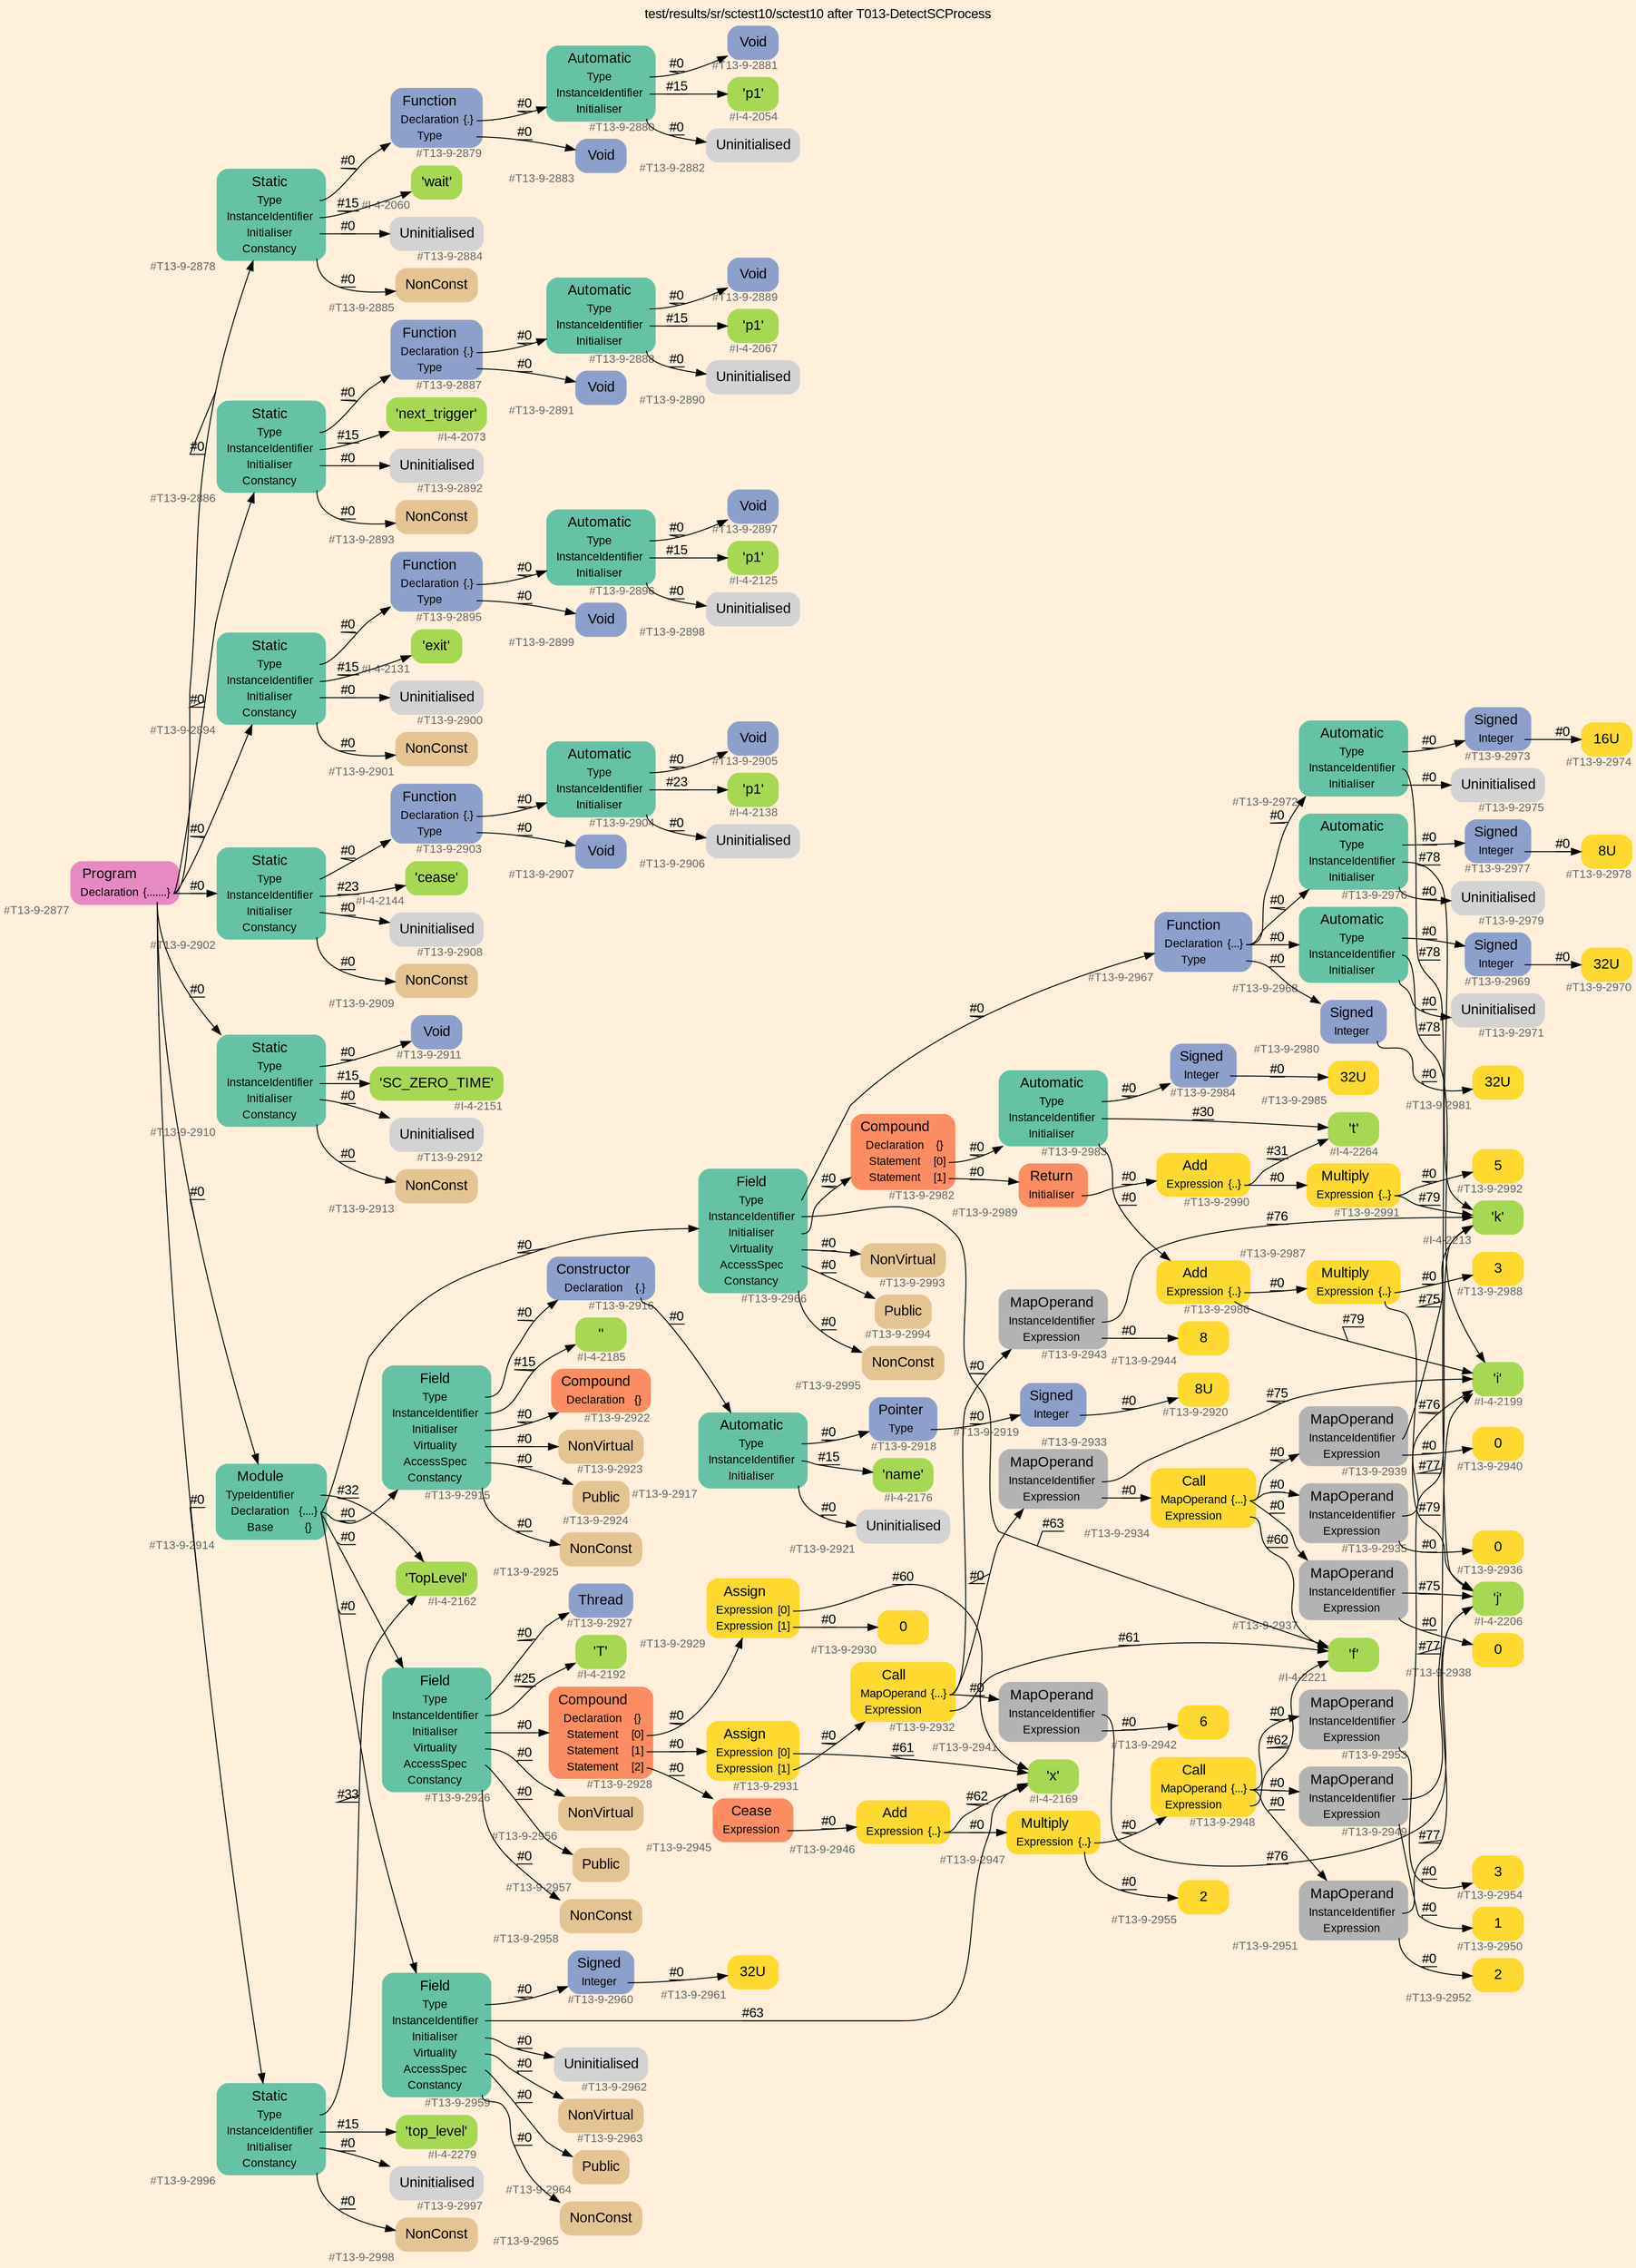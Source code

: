 digraph "test/results/sr/sctest10/sctest10 after T013-DetectSCProcess" {
label = "test/results/sr/sctest10/sctest10 after T013-DetectSCProcess"
labelloc = t
graph [
    rankdir = "LR"
    ranksep = 0.3
    bgcolor = antiquewhite1
    color = black
    fontcolor = black
    fontname = "Arial"
];
node [
    fontname = "Arial"
];
edge [
    fontname = "Arial"
];

// -------------------- node figure --------------------
// -------- block #T13-9-2877 ----------
"#T13-9-2877" [
    fillcolor = "/set28/4"
    xlabel = "#T13-9-2877"
    fontsize = "12"
    fontcolor = grey40
    shape = "plaintext"
    label = <<TABLE BORDER="0" CELLBORDER="0" CELLSPACING="0">
     <TR><TD><FONT COLOR="black" POINT-SIZE="15">Program</FONT></TD></TR>
     <TR><TD><FONT COLOR="black" POINT-SIZE="12">Declaration</FONT></TD><TD PORT="port0"><FONT COLOR="black" POINT-SIZE="12">{.......}</FONT></TD></TR>
    </TABLE>>
    style = "rounded,filled"
];

// -------- block #T13-9-2878 ----------
"#T13-9-2878" [
    fillcolor = "/set28/1"
    xlabel = "#T13-9-2878"
    fontsize = "12"
    fontcolor = grey40
    shape = "plaintext"
    label = <<TABLE BORDER="0" CELLBORDER="0" CELLSPACING="0">
     <TR><TD><FONT COLOR="black" POINT-SIZE="15">Static</FONT></TD></TR>
     <TR><TD><FONT COLOR="black" POINT-SIZE="12">Type</FONT></TD><TD PORT="port0"></TD></TR>
     <TR><TD><FONT COLOR="black" POINT-SIZE="12">InstanceIdentifier</FONT></TD><TD PORT="port1"></TD></TR>
     <TR><TD><FONT COLOR="black" POINT-SIZE="12">Initialiser</FONT></TD><TD PORT="port2"></TD></TR>
     <TR><TD><FONT COLOR="black" POINT-SIZE="12">Constancy</FONT></TD><TD PORT="port3"></TD></TR>
    </TABLE>>
    style = "rounded,filled"
];

// -------- block #T13-9-2879 ----------
"#T13-9-2879" [
    fillcolor = "/set28/3"
    xlabel = "#T13-9-2879"
    fontsize = "12"
    fontcolor = grey40
    shape = "plaintext"
    label = <<TABLE BORDER="0" CELLBORDER="0" CELLSPACING="0">
     <TR><TD><FONT COLOR="black" POINT-SIZE="15">Function</FONT></TD></TR>
     <TR><TD><FONT COLOR="black" POINT-SIZE="12">Declaration</FONT></TD><TD PORT="port0"><FONT COLOR="black" POINT-SIZE="12">{.}</FONT></TD></TR>
     <TR><TD><FONT COLOR="black" POINT-SIZE="12">Type</FONT></TD><TD PORT="port1"></TD></TR>
    </TABLE>>
    style = "rounded,filled"
];

// -------- block #T13-9-2880 ----------
"#T13-9-2880" [
    fillcolor = "/set28/1"
    xlabel = "#T13-9-2880"
    fontsize = "12"
    fontcolor = grey40
    shape = "plaintext"
    label = <<TABLE BORDER="0" CELLBORDER="0" CELLSPACING="0">
     <TR><TD><FONT COLOR="black" POINT-SIZE="15">Automatic</FONT></TD></TR>
     <TR><TD><FONT COLOR="black" POINT-SIZE="12">Type</FONT></TD><TD PORT="port0"></TD></TR>
     <TR><TD><FONT COLOR="black" POINT-SIZE="12">InstanceIdentifier</FONT></TD><TD PORT="port1"></TD></TR>
     <TR><TD><FONT COLOR="black" POINT-SIZE="12">Initialiser</FONT></TD><TD PORT="port2"></TD></TR>
    </TABLE>>
    style = "rounded,filled"
];

// -------- block #T13-9-2881 ----------
"#T13-9-2881" [
    fillcolor = "/set28/3"
    xlabel = "#T13-9-2881"
    fontsize = "12"
    fontcolor = grey40
    shape = "plaintext"
    label = <<TABLE BORDER="0" CELLBORDER="0" CELLSPACING="0">
     <TR><TD><FONT COLOR="black" POINT-SIZE="15">Void</FONT></TD></TR>
    </TABLE>>
    style = "rounded,filled"
];

// -------- block #I-4-2054 ----------
"#I-4-2054" [
    fillcolor = "/set28/5"
    xlabel = "#I-4-2054"
    fontsize = "12"
    fontcolor = grey40
    shape = "plaintext"
    label = <<TABLE BORDER="0" CELLBORDER="0" CELLSPACING="0">
     <TR><TD><FONT COLOR="black" POINT-SIZE="15">'p1'</FONT></TD></TR>
    </TABLE>>
    style = "rounded,filled"
];

// -------- block #T13-9-2882 ----------
"#T13-9-2882" [
    xlabel = "#T13-9-2882"
    fontsize = "12"
    fontcolor = grey40
    shape = "plaintext"
    label = <<TABLE BORDER="0" CELLBORDER="0" CELLSPACING="0">
     <TR><TD><FONT COLOR="black" POINT-SIZE="15">Uninitialised</FONT></TD></TR>
    </TABLE>>
    style = "rounded,filled"
];

// -------- block #T13-9-2883 ----------
"#T13-9-2883" [
    fillcolor = "/set28/3"
    xlabel = "#T13-9-2883"
    fontsize = "12"
    fontcolor = grey40
    shape = "plaintext"
    label = <<TABLE BORDER="0" CELLBORDER="0" CELLSPACING="0">
     <TR><TD><FONT COLOR="black" POINT-SIZE="15">Void</FONT></TD></TR>
    </TABLE>>
    style = "rounded,filled"
];

// -------- block #I-4-2060 ----------
"#I-4-2060" [
    fillcolor = "/set28/5"
    xlabel = "#I-4-2060"
    fontsize = "12"
    fontcolor = grey40
    shape = "plaintext"
    label = <<TABLE BORDER="0" CELLBORDER="0" CELLSPACING="0">
     <TR><TD><FONT COLOR="black" POINT-SIZE="15">'wait'</FONT></TD></TR>
    </TABLE>>
    style = "rounded,filled"
];

// -------- block #T13-9-2884 ----------
"#T13-9-2884" [
    xlabel = "#T13-9-2884"
    fontsize = "12"
    fontcolor = grey40
    shape = "plaintext"
    label = <<TABLE BORDER="0" CELLBORDER="0" CELLSPACING="0">
     <TR><TD><FONT COLOR="black" POINT-SIZE="15">Uninitialised</FONT></TD></TR>
    </TABLE>>
    style = "rounded,filled"
];

// -------- block #T13-9-2885 ----------
"#T13-9-2885" [
    fillcolor = "/set28/7"
    xlabel = "#T13-9-2885"
    fontsize = "12"
    fontcolor = grey40
    shape = "plaintext"
    label = <<TABLE BORDER="0" CELLBORDER="0" CELLSPACING="0">
     <TR><TD><FONT COLOR="black" POINT-SIZE="15">NonConst</FONT></TD></TR>
    </TABLE>>
    style = "rounded,filled"
];

// -------- block #T13-9-2886 ----------
"#T13-9-2886" [
    fillcolor = "/set28/1"
    xlabel = "#T13-9-2886"
    fontsize = "12"
    fontcolor = grey40
    shape = "plaintext"
    label = <<TABLE BORDER="0" CELLBORDER="0" CELLSPACING="0">
     <TR><TD><FONT COLOR="black" POINT-SIZE="15">Static</FONT></TD></TR>
     <TR><TD><FONT COLOR="black" POINT-SIZE="12">Type</FONT></TD><TD PORT="port0"></TD></TR>
     <TR><TD><FONT COLOR="black" POINT-SIZE="12">InstanceIdentifier</FONT></TD><TD PORT="port1"></TD></TR>
     <TR><TD><FONT COLOR="black" POINT-SIZE="12">Initialiser</FONT></TD><TD PORT="port2"></TD></TR>
     <TR><TD><FONT COLOR="black" POINT-SIZE="12">Constancy</FONT></TD><TD PORT="port3"></TD></TR>
    </TABLE>>
    style = "rounded,filled"
];

// -------- block #T13-9-2887 ----------
"#T13-9-2887" [
    fillcolor = "/set28/3"
    xlabel = "#T13-9-2887"
    fontsize = "12"
    fontcolor = grey40
    shape = "plaintext"
    label = <<TABLE BORDER="0" CELLBORDER="0" CELLSPACING="0">
     <TR><TD><FONT COLOR="black" POINT-SIZE="15">Function</FONT></TD></TR>
     <TR><TD><FONT COLOR="black" POINT-SIZE="12">Declaration</FONT></TD><TD PORT="port0"><FONT COLOR="black" POINT-SIZE="12">{.}</FONT></TD></TR>
     <TR><TD><FONT COLOR="black" POINT-SIZE="12">Type</FONT></TD><TD PORT="port1"></TD></TR>
    </TABLE>>
    style = "rounded,filled"
];

// -------- block #T13-9-2888 ----------
"#T13-9-2888" [
    fillcolor = "/set28/1"
    xlabel = "#T13-9-2888"
    fontsize = "12"
    fontcolor = grey40
    shape = "plaintext"
    label = <<TABLE BORDER="0" CELLBORDER="0" CELLSPACING="0">
     <TR><TD><FONT COLOR="black" POINT-SIZE="15">Automatic</FONT></TD></TR>
     <TR><TD><FONT COLOR="black" POINT-SIZE="12">Type</FONT></TD><TD PORT="port0"></TD></TR>
     <TR><TD><FONT COLOR="black" POINT-SIZE="12">InstanceIdentifier</FONT></TD><TD PORT="port1"></TD></TR>
     <TR><TD><FONT COLOR="black" POINT-SIZE="12">Initialiser</FONT></TD><TD PORT="port2"></TD></TR>
    </TABLE>>
    style = "rounded,filled"
];

// -------- block #T13-9-2889 ----------
"#T13-9-2889" [
    fillcolor = "/set28/3"
    xlabel = "#T13-9-2889"
    fontsize = "12"
    fontcolor = grey40
    shape = "plaintext"
    label = <<TABLE BORDER="0" CELLBORDER="0" CELLSPACING="0">
     <TR><TD><FONT COLOR="black" POINT-SIZE="15">Void</FONT></TD></TR>
    </TABLE>>
    style = "rounded,filled"
];

// -------- block #I-4-2067 ----------
"#I-4-2067" [
    fillcolor = "/set28/5"
    xlabel = "#I-4-2067"
    fontsize = "12"
    fontcolor = grey40
    shape = "plaintext"
    label = <<TABLE BORDER="0" CELLBORDER="0" CELLSPACING="0">
     <TR><TD><FONT COLOR="black" POINT-SIZE="15">'p1'</FONT></TD></TR>
    </TABLE>>
    style = "rounded,filled"
];

// -------- block #T13-9-2890 ----------
"#T13-9-2890" [
    xlabel = "#T13-9-2890"
    fontsize = "12"
    fontcolor = grey40
    shape = "plaintext"
    label = <<TABLE BORDER="0" CELLBORDER="0" CELLSPACING="0">
     <TR><TD><FONT COLOR="black" POINT-SIZE="15">Uninitialised</FONT></TD></TR>
    </TABLE>>
    style = "rounded,filled"
];

// -------- block #T13-9-2891 ----------
"#T13-9-2891" [
    fillcolor = "/set28/3"
    xlabel = "#T13-9-2891"
    fontsize = "12"
    fontcolor = grey40
    shape = "plaintext"
    label = <<TABLE BORDER="0" CELLBORDER="0" CELLSPACING="0">
     <TR><TD><FONT COLOR="black" POINT-SIZE="15">Void</FONT></TD></TR>
    </TABLE>>
    style = "rounded,filled"
];

// -------- block #I-4-2073 ----------
"#I-4-2073" [
    fillcolor = "/set28/5"
    xlabel = "#I-4-2073"
    fontsize = "12"
    fontcolor = grey40
    shape = "plaintext"
    label = <<TABLE BORDER="0" CELLBORDER="0" CELLSPACING="0">
     <TR><TD><FONT COLOR="black" POINT-SIZE="15">'next_trigger'</FONT></TD></TR>
    </TABLE>>
    style = "rounded,filled"
];

// -------- block #T13-9-2892 ----------
"#T13-9-2892" [
    xlabel = "#T13-9-2892"
    fontsize = "12"
    fontcolor = grey40
    shape = "plaintext"
    label = <<TABLE BORDER="0" CELLBORDER="0" CELLSPACING="0">
     <TR><TD><FONT COLOR="black" POINT-SIZE="15">Uninitialised</FONT></TD></TR>
    </TABLE>>
    style = "rounded,filled"
];

// -------- block #T13-9-2893 ----------
"#T13-9-2893" [
    fillcolor = "/set28/7"
    xlabel = "#T13-9-2893"
    fontsize = "12"
    fontcolor = grey40
    shape = "plaintext"
    label = <<TABLE BORDER="0" CELLBORDER="0" CELLSPACING="0">
     <TR><TD><FONT COLOR="black" POINT-SIZE="15">NonConst</FONT></TD></TR>
    </TABLE>>
    style = "rounded,filled"
];

// -------- block #T13-9-2894 ----------
"#T13-9-2894" [
    fillcolor = "/set28/1"
    xlabel = "#T13-9-2894"
    fontsize = "12"
    fontcolor = grey40
    shape = "plaintext"
    label = <<TABLE BORDER="0" CELLBORDER="0" CELLSPACING="0">
     <TR><TD><FONT COLOR="black" POINT-SIZE="15">Static</FONT></TD></TR>
     <TR><TD><FONT COLOR="black" POINT-SIZE="12">Type</FONT></TD><TD PORT="port0"></TD></TR>
     <TR><TD><FONT COLOR="black" POINT-SIZE="12">InstanceIdentifier</FONT></TD><TD PORT="port1"></TD></TR>
     <TR><TD><FONT COLOR="black" POINT-SIZE="12">Initialiser</FONT></TD><TD PORT="port2"></TD></TR>
     <TR><TD><FONT COLOR="black" POINT-SIZE="12">Constancy</FONT></TD><TD PORT="port3"></TD></TR>
    </TABLE>>
    style = "rounded,filled"
];

// -------- block #T13-9-2895 ----------
"#T13-9-2895" [
    fillcolor = "/set28/3"
    xlabel = "#T13-9-2895"
    fontsize = "12"
    fontcolor = grey40
    shape = "plaintext"
    label = <<TABLE BORDER="0" CELLBORDER="0" CELLSPACING="0">
     <TR><TD><FONT COLOR="black" POINT-SIZE="15">Function</FONT></TD></TR>
     <TR><TD><FONT COLOR="black" POINT-SIZE="12">Declaration</FONT></TD><TD PORT="port0"><FONT COLOR="black" POINT-SIZE="12">{.}</FONT></TD></TR>
     <TR><TD><FONT COLOR="black" POINT-SIZE="12">Type</FONT></TD><TD PORT="port1"></TD></TR>
    </TABLE>>
    style = "rounded,filled"
];

// -------- block #T13-9-2896 ----------
"#T13-9-2896" [
    fillcolor = "/set28/1"
    xlabel = "#T13-9-2896"
    fontsize = "12"
    fontcolor = grey40
    shape = "plaintext"
    label = <<TABLE BORDER="0" CELLBORDER="0" CELLSPACING="0">
     <TR><TD><FONT COLOR="black" POINT-SIZE="15">Automatic</FONT></TD></TR>
     <TR><TD><FONT COLOR="black" POINT-SIZE="12">Type</FONT></TD><TD PORT="port0"></TD></TR>
     <TR><TD><FONT COLOR="black" POINT-SIZE="12">InstanceIdentifier</FONT></TD><TD PORT="port1"></TD></TR>
     <TR><TD><FONT COLOR="black" POINT-SIZE="12">Initialiser</FONT></TD><TD PORT="port2"></TD></TR>
    </TABLE>>
    style = "rounded,filled"
];

// -------- block #T13-9-2897 ----------
"#T13-9-2897" [
    fillcolor = "/set28/3"
    xlabel = "#T13-9-2897"
    fontsize = "12"
    fontcolor = grey40
    shape = "plaintext"
    label = <<TABLE BORDER="0" CELLBORDER="0" CELLSPACING="0">
     <TR><TD><FONT COLOR="black" POINT-SIZE="15">Void</FONT></TD></TR>
    </TABLE>>
    style = "rounded,filled"
];

// -------- block #I-4-2125 ----------
"#I-4-2125" [
    fillcolor = "/set28/5"
    xlabel = "#I-4-2125"
    fontsize = "12"
    fontcolor = grey40
    shape = "plaintext"
    label = <<TABLE BORDER="0" CELLBORDER="0" CELLSPACING="0">
     <TR><TD><FONT COLOR="black" POINT-SIZE="15">'p1'</FONT></TD></TR>
    </TABLE>>
    style = "rounded,filled"
];

// -------- block #T13-9-2898 ----------
"#T13-9-2898" [
    xlabel = "#T13-9-2898"
    fontsize = "12"
    fontcolor = grey40
    shape = "plaintext"
    label = <<TABLE BORDER="0" CELLBORDER="0" CELLSPACING="0">
     <TR><TD><FONT COLOR="black" POINT-SIZE="15">Uninitialised</FONT></TD></TR>
    </TABLE>>
    style = "rounded,filled"
];

// -------- block #T13-9-2899 ----------
"#T13-9-2899" [
    fillcolor = "/set28/3"
    xlabel = "#T13-9-2899"
    fontsize = "12"
    fontcolor = grey40
    shape = "plaintext"
    label = <<TABLE BORDER="0" CELLBORDER="0" CELLSPACING="0">
     <TR><TD><FONT COLOR="black" POINT-SIZE="15">Void</FONT></TD></TR>
    </TABLE>>
    style = "rounded,filled"
];

// -------- block #I-4-2131 ----------
"#I-4-2131" [
    fillcolor = "/set28/5"
    xlabel = "#I-4-2131"
    fontsize = "12"
    fontcolor = grey40
    shape = "plaintext"
    label = <<TABLE BORDER="0" CELLBORDER="0" CELLSPACING="0">
     <TR><TD><FONT COLOR="black" POINT-SIZE="15">'exit'</FONT></TD></TR>
    </TABLE>>
    style = "rounded,filled"
];

// -------- block #T13-9-2900 ----------
"#T13-9-2900" [
    xlabel = "#T13-9-2900"
    fontsize = "12"
    fontcolor = grey40
    shape = "plaintext"
    label = <<TABLE BORDER="0" CELLBORDER="0" CELLSPACING="0">
     <TR><TD><FONT COLOR="black" POINT-SIZE="15">Uninitialised</FONT></TD></TR>
    </TABLE>>
    style = "rounded,filled"
];

// -------- block #T13-9-2901 ----------
"#T13-9-2901" [
    fillcolor = "/set28/7"
    xlabel = "#T13-9-2901"
    fontsize = "12"
    fontcolor = grey40
    shape = "plaintext"
    label = <<TABLE BORDER="0" CELLBORDER="0" CELLSPACING="0">
     <TR><TD><FONT COLOR="black" POINT-SIZE="15">NonConst</FONT></TD></TR>
    </TABLE>>
    style = "rounded,filled"
];

// -------- block #T13-9-2902 ----------
"#T13-9-2902" [
    fillcolor = "/set28/1"
    xlabel = "#T13-9-2902"
    fontsize = "12"
    fontcolor = grey40
    shape = "plaintext"
    label = <<TABLE BORDER="0" CELLBORDER="0" CELLSPACING="0">
     <TR><TD><FONT COLOR="black" POINT-SIZE="15">Static</FONT></TD></TR>
     <TR><TD><FONT COLOR="black" POINT-SIZE="12">Type</FONT></TD><TD PORT="port0"></TD></TR>
     <TR><TD><FONT COLOR="black" POINT-SIZE="12">InstanceIdentifier</FONT></TD><TD PORT="port1"></TD></TR>
     <TR><TD><FONT COLOR="black" POINT-SIZE="12">Initialiser</FONT></TD><TD PORT="port2"></TD></TR>
     <TR><TD><FONT COLOR="black" POINT-SIZE="12">Constancy</FONT></TD><TD PORT="port3"></TD></TR>
    </TABLE>>
    style = "rounded,filled"
];

// -------- block #T13-9-2903 ----------
"#T13-9-2903" [
    fillcolor = "/set28/3"
    xlabel = "#T13-9-2903"
    fontsize = "12"
    fontcolor = grey40
    shape = "plaintext"
    label = <<TABLE BORDER="0" CELLBORDER="0" CELLSPACING="0">
     <TR><TD><FONT COLOR="black" POINT-SIZE="15">Function</FONT></TD></TR>
     <TR><TD><FONT COLOR="black" POINT-SIZE="12">Declaration</FONT></TD><TD PORT="port0"><FONT COLOR="black" POINT-SIZE="12">{.}</FONT></TD></TR>
     <TR><TD><FONT COLOR="black" POINT-SIZE="12">Type</FONT></TD><TD PORT="port1"></TD></TR>
    </TABLE>>
    style = "rounded,filled"
];

// -------- block #T13-9-2904 ----------
"#T13-9-2904" [
    fillcolor = "/set28/1"
    xlabel = "#T13-9-2904"
    fontsize = "12"
    fontcolor = grey40
    shape = "plaintext"
    label = <<TABLE BORDER="0" CELLBORDER="0" CELLSPACING="0">
     <TR><TD><FONT COLOR="black" POINT-SIZE="15">Automatic</FONT></TD></TR>
     <TR><TD><FONT COLOR="black" POINT-SIZE="12">Type</FONT></TD><TD PORT="port0"></TD></TR>
     <TR><TD><FONT COLOR="black" POINT-SIZE="12">InstanceIdentifier</FONT></TD><TD PORT="port1"></TD></TR>
     <TR><TD><FONT COLOR="black" POINT-SIZE="12">Initialiser</FONT></TD><TD PORT="port2"></TD></TR>
    </TABLE>>
    style = "rounded,filled"
];

// -------- block #T13-9-2905 ----------
"#T13-9-2905" [
    fillcolor = "/set28/3"
    xlabel = "#T13-9-2905"
    fontsize = "12"
    fontcolor = grey40
    shape = "plaintext"
    label = <<TABLE BORDER="0" CELLBORDER="0" CELLSPACING="0">
     <TR><TD><FONT COLOR="black" POINT-SIZE="15">Void</FONT></TD></TR>
    </TABLE>>
    style = "rounded,filled"
];

// -------- block #I-4-2138 ----------
"#I-4-2138" [
    fillcolor = "/set28/5"
    xlabel = "#I-4-2138"
    fontsize = "12"
    fontcolor = grey40
    shape = "plaintext"
    label = <<TABLE BORDER="0" CELLBORDER="0" CELLSPACING="0">
     <TR><TD><FONT COLOR="black" POINT-SIZE="15">'p1'</FONT></TD></TR>
    </TABLE>>
    style = "rounded,filled"
];

// -------- block #T13-9-2906 ----------
"#T13-9-2906" [
    xlabel = "#T13-9-2906"
    fontsize = "12"
    fontcolor = grey40
    shape = "plaintext"
    label = <<TABLE BORDER="0" CELLBORDER="0" CELLSPACING="0">
     <TR><TD><FONT COLOR="black" POINT-SIZE="15">Uninitialised</FONT></TD></TR>
    </TABLE>>
    style = "rounded,filled"
];

// -------- block #T13-9-2907 ----------
"#T13-9-2907" [
    fillcolor = "/set28/3"
    xlabel = "#T13-9-2907"
    fontsize = "12"
    fontcolor = grey40
    shape = "plaintext"
    label = <<TABLE BORDER="0" CELLBORDER="0" CELLSPACING="0">
     <TR><TD><FONT COLOR="black" POINT-SIZE="15">Void</FONT></TD></TR>
    </TABLE>>
    style = "rounded,filled"
];

// -------- block #I-4-2144 ----------
"#I-4-2144" [
    fillcolor = "/set28/5"
    xlabel = "#I-4-2144"
    fontsize = "12"
    fontcolor = grey40
    shape = "plaintext"
    label = <<TABLE BORDER="0" CELLBORDER="0" CELLSPACING="0">
     <TR><TD><FONT COLOR="black" POINT-SIZE="15">'cease'</FONT></TD></TR>
    </TABLE>>
    style = "rounded,filled"
];

// -------- block #T13-9-2908 ----------
"#T13-9-2908" [
    xlabel = "#T13-9-2908"
    fontsize = "12"
    fontcolor = grey40
    shape = "plaintext"
    label = <<TABLE BORDER="0" CELLBORDER="0" CELLSPACING="0">
     <TR><TD><FONT COLOR="black" POINT-SIZE="15">Uninitialised</FONT></TD></TR>
    </TABLE>>
    style = "rounded,filled"
];

// -------- block #T13-9-2909 ----------
"#T13-9-2909" [
    fillcolor = "/set28/7"
    xlabel = "#T13-9-2909"
    fontsize = "12"
    fontcolor = grey40
    shape = "plaintext"
    label = <<TABLE BORDER="0" CELLBORDER="0" CELLSPACING="0">
     <TR><TD><FONT COLOR="black" POINT-SIZE="15">NonConst</FONT></TD></TR>
    </TABLE>>
    style = "rounded,filled"
];

// -------- block #T13-9-2910 ----------
"#T13-9-2910" [
    fillcolor = "/set28/1"
    xlabel = "#T13-9-2910"
    fontsize = "12"
    fontcolor = grey40
    shape = "plaintext"
    label = <<TABLE BORDER="0" CELLBORDER="0" CELLSPACING="0">
     <TR><TD><FONT COLOR="black" POINT-SIZE="15">Static</FONT></TD></TR>
     <TR><TD><FONT COLOR="black" POINT-SIZE="12">Type</FONT></TD><TD PORT="port0"></TD></TR>
     <TR><TD><FONT COLOR="black" POINT-SIZE="12">InstanceIdentifier</FONT></TD><TD PORT="port1"></TD></TR>
     <TR><TD><FONT COLOR="black" POINT-SIZE="12">Initialiser</FONT></TD><TD PORT="port2"></TD></TR>
     <TR><TD><FONT COLOR="black" POINT-SIZE="12">Constancy</FONT></TD><TD PORT="port3"></TD></TR>
    </TABLE>>
    style = "rounded,filled"
];

// -------- block #T13-9-2911 ----------
"#T13-9-2911" [
    fillcolor = "/set28/3"
    xlabel = "#T13-9-2911"
    fontsize = "12"
    fontcolor = grey40
    shape = "plaintext"
    label = <<TABLE BORDER="0" CELLBORDER="0" CELLSPACING="0">
     <TR><TD><FONT COLOR="black" POINT-SIZE="15">Void</FONT></TD></TR>
    </TABLE>>
    style = "rounded,filled"
];

// -------- block #I-4-2151 ----------
"#I-4-2151" [
    fillcolor = "/set28/5"
    xlabel = "#I-4-2151"
    fontsize = "12"
    fontcolor = grey40
    shape = "plaintext"
    label = <<TABLE BORDER="0" CELLBORDER="0" CELLSPACING="0">
     <TR><TD><FONT COLOR="black" POINT-SIZE="15">'SC_ZERO_TIME'</FONT></TD></TR>
    </TABLE>>
    style = "rounded,filled"
];

// -------- block #T13-9-2912 ----------
"#T13-9-2912" [
    xlabel = "#T13-9-2912"
    fontsize = "12"
    fontcolor = grey40
    shape = "plaintext"
    label = <<TABLE BORDER="0" CELLBORDER="0" CELLSPACING="0">
     <TR><TD><FONT COLOR="black" POINT-SIZE="15">Uninitialised</FONT></TD></TR>
    </TABLE>>
    style = "rounded,filled"
];

// -------- block #T13-9-2913 ----------
"#T13-9-2913" [
    fillcolor = "/set28/7"
    xlabel = "#T13-9-2913"
    fontsize = "12"
    fontcolor = grey40
    shape = "plaintext"
    label = <<TABLE BORDER="0" CELLBORDER="0" CELLSPACING="0">
     <TR><TD><FONT COLOR="black" POINT-SIZE="15">NonConst</FONT></TD></TR>
    </TABLE>>
    style = "rounded,filled"
];

// -------- block #T13-9-2914 ----------
"#T13-9-2914" [
    fillcolor = "/set28/1"
    xlabel = "#T13-9-2914"
    fontsize = "12"
    fontcolor = grey40
    shape = "plaintext"
    label = <<TABLE BORDER="0" CELLBORDER="0" CELLSPACING="0">
     <TR><TD><FONT COLOR="black" POINT-SIZE="15">Module</FONT></TD></TR>
     <TR><TD><FONT COLOR="black" POINT-SIZE="12">TypeIdentifier</FONT></TD><TD PORT="port0"></TD></TR>
     <TR><TD><FONT COLOR="black" POINT-SIZE="12">Declaration</FONT></TD><TD PORT="port1"><FONT COLOR="black" POINT-SIZE="12">{....}</FONT></TD></TR>
     <TR><TD><FONT COLOR="black" POINT-SIZE="12">Base</FONT></TD><TD PORT="port2"><FONT COLOR="black" POINT-SIZE="12">{}</FONT></TD></TR>
    </TABLE>>
    style = "rounded,filled"
];

// -------- block #I-4-2162 ----------
"#I-4-2162" [
    fillcolor = "/set28/5"
    xlabel = "#I-4-2162"
    fontsize = "12"
    fontcolor = grey40
    shape = "plaintext"
    label = <<TABLE BORDER="0" CELLBORDER="0" CELLSPACING="0">
     <TR><TD><FONT COLOR="black" POINT-SIZE="15">'TopLevel'</FONT></TD></TR>
    </TABLE>>
    style = "rounded,filled"
];

// -------- block #T13-9-2915 ----------
"#T13-9-2915" [
    fillcolor = "/set28/1"
    xlabel = "#T13-9-2915"
    fontsize = "12"
    fontcolor = grey40
    shape = "plaintext"
    label = <<TABLE BORDER="0" CELLBORDER="0" CELLSPACING="0">
     <TR><TD><FONT COLOR="black" POINT-SIZE="15">Field</FONT></TD></TR>
     <TR><TD><FONT COLOR="black" POINT-SIZE="12">Type</FONT></TD><TD PORT="port0"></TD></TR>
     <TR><TD><FONT COLOR="black" POINT-SIZE="12">InstanceIdentifier</FONT></TD><TD PORT="port1"></TD></TR>
     <TR><TD><FONT COLOR="black" POINT-SIZE="12">Initialiser</FONT></TD><TD PORT="port2"></TD></TR>
     <TR><TD><FONT COLOR="black" POINT-SIZE="12">Virtuality</FONT></TD><TD PORT="port3"></TD></TR>
     <TR><TD><FONT COLOR="black" POINT-SIZE="12">AccessSpec</FONT></TD><TD PORT="port4"></TD></TR>
     <TR><TD><FONT COLOR="black" POINT-SIZE="12">Constancy</FONT></TD><TD PORT="port5"></TD></TR>
    </TABLE>>
    style = "rounded,filled"
];

// -------- block #T13-9-2916 ----------
"#T13-9-2916" [
    fillcolor = "/set28/3"
    xlabel = "#T13-9-2916"
    fontsize = "12"
    fontcolor = grey40
    shape = "plaintext"
    label = <<TABLE BORDER="0" CELLBORDER="0" CELLSPACING="0">
     <TR><TD><FONT COLOR="black" POINT-SIZE="15">Constructor</FONT></TD></TR>
     <TR><TD><FONT COLOR="black" POINT-SIZE="12">Declaration</FONT></TD><TD PORT="port0"><FONT COLOR="black" POINT-SIZE="12">{.}</FONT></TD></TR>
    </TABLE>>
    style = "rounded,filled"
];

// -------- block #T13-9-2917 ----------
"#T13-9-2917" [
    fillcolor = "/set28/1"
    xlabel = "#T13-9-2917"
    fontsize = "12"
    fontcolor = grey40
    shape = "plaintext"
    label = <<TABLE BORDER="0" CELLBORDER="0" CELLSPACING="0">
     <TR><TD><FONT COLOR="black" POINT-SIZE="15">Automatic</FONT></TD></TR>
     <TR><TD><FONT COLOR="black" POINT-SIZE="12">Type</FONT></TD><TD PORT="port0"></TD></TR>
     <TR><TD><FONT COLOR="black" POINT-SIZE="12">InstanceIdentifier</FONT></TD><TD PORT="port1"></TD></TR>
     <TR><TD><FONT COLOR="black" POINT-SIZE="12">Initialiser</FONT></TD><TD PORT="port2"></TD></TR>
    </TABLE>>
    style = "rounded,filled"
];

// -------- block #T13-9-2918 ----------
"#T13-9-2918" [
    fillcolor = "/set28/3"
    xlabel = "#T13-9-2918"
    fontsize = "12"
    fontcolor = grey40
    shape = "plaintext"
    label = <<TABLE BORDER="0" CELLBORDER="0" CELLSPACING="0">
     <TR><TD><FONT COLOR="black" POINT-SIZE="15">Pointer</FONT></TD></TR>
     <TR><TD><FONT COLOR="black" POINT-SIZE="12">Type</FONT></TD><TD PORT="port0"></TD></TR>
    </TABLE>>
    style = "rounded,filled"
];

// -------- block #T13-9-2919 ----------
"#T13-9-2919" [
    fillcolor = "/set28/3"
    xlabel = "#T13-9-2919"
    fontsize = "12"
    fontcolor = grey40
    shape = "plaintext"
    label = <<TABLE BORDER="0" CELLBORDER="0" CELLSPACING="0">
     <TR><TD><FONT COLOR="black" POINT-SIZE="15">Signed</FONT></TD></TR>
     <TR><TD><FONT COLOR="black" POINT-SIZE="12">Integer</FONT></TD><TD PORT="port0"></TD></TR>
    </TABLE>>
    style = "rounded,filled"
];

// -------- block #T13-9-2920 ----------
"#T13-9-2920" [
    fillcolor = "/set28/6"
    xlabel = "#T13-9-2920"
    fontsize = "12"
    fontcolor = grey40
    shape = "plaintext"
    label = <<TABLE BORDER="0" CELLBORDER="0" CELLSPACING="0">
     <TR><TD><FONT COLOR="black" POINT-SIZE="15">8U</FONT></TD></TR>
    </TABLE>>
    style = "rounded,filled"
];

// -------- block #I-4-2176 ----------
"#I-4-2176" [
    fillcolor = "/set28/5"
    xlabel = "#I-4-2176"
    fontsize = "12"
    fontcolor = grey40
    shape = "plaintext"
    label = <<TABLE BORDER="0" CELLBORDER="0" CELLSPACING="0">
     <TR><TD><FONT COLOR="black" POINT-SIZE="15">'name'</FONT></TD></TR>
    </TABLE>>
    style = "rounded,filled"
];

// -------- block #T13-9-2921 ----------
"#T13-9-2921" [
    xlabel = "#T13-9-2921"
    fontsize = "12"
    fontcolor = grey40
    shape = "plaintext"
    label = <<TABLE BORDER="0" CELLBORDER="0" CELLSPACING="0">
     <TR><TD><FONT COLOR="black" POINT-SIZE="15">Uninitialised</FONT></TD></TR>
    </TABLE>>
    style = "rounded,filled"
];

// -------- block #I-4-2185 ----------
"#I-4-2185" [
    fillcolor = "/set28/5"
    xlabel = "#I-4-2185"
    fontsize = "12"
    fontcolor = grey40
    shape = "plaintext"
    label = <<TABLE BORDER="0" CELLBORDER="0" CELLSPACING="0">
     <TR><TD><FONT COLOR="black" POINT-SIZE="15">''</FONT></TD></TR>
    </TABLE>>
    style = "rounded,filled"
];

// -------- block #T13-9-2922 ----------
"#T13-9-2922" [
    fillcolor = "/set28/2"
    xlabel = "#T13-9-2922"
    fontsize = "12"
    fontcolor = grey40
    shape = "plaintext"
    label = <<TABLE BORDER="0" CELLBORDER="0" CELLSPACING="0">
     <TR><TD><FONT COLOR="black" POINT-SIZE="15">Compound</FONT></TD></TR>
     <TR><TD><FONT COLOR="black" POINT-SIZE="12">Declaration</FONT></TD><TD PORT="port0"><FONT COLOR="black" POINT-SIZE="12">{}</FONT></TD></TR>
    </TABLE>>
    style = "rounded,filled"
];

// -------- block #T13-9-2923 ----------
"#T13-9-2923" [
    fillcolor = "/set28/7"
    xlabel = "#T13-9-2923"
    fontsize = "12"
    fontcolor = grey40
    shape = "plaintext"
    label = <<TABLE BORDER="0" CELLBORDER="0" CELLSPACING="0">
     <TR><TD><FONT COLOR="black" POINT-SIZE="15">NonVirtual</FONT></TD></TR>
    </TABLE>>
    style = "rounded,filled"
];

// -------- block #T13-9-2924 ----------
"#T13-9-2924" [
    fillcolor = "/set28/7"
    xlabel = "#T13-9-2924"
    fontsize = "12"
    fontcolor = grey40
    shape = "plaintext"
    label = <<TABLE BORDER="0" CELLBORDER="0" CELLSPACING="0">
     <TR><TD><FONT COLOR="black" POINT-SIZE="15">Public</FONT></TD></TR>
    </TABLE>>
    style = "rounded,filled"
];

// -------- block #T13-9-2925 ----------
"#T13-9-2925" [
    fillcolor = "/set28/7"
    xlabel = "#T13-9-2925"
    fontsize = "12"
    fontcolor = grey40
    shape = "plaintext"
    label = <<TABLE BORDER="0" CELLBORDER="0" CELLSPACING="0">
     <TR><TD><FONT COLOR="black" POINT-SIZE="15">NonConst</FONT></TD></TR>
    </TABLE>>
    style = "rounded,filled"
];

// -------- block #T13-9-2926 ----------
"#T13-9-2926" [
    fillcolor = "/set28/1"
    xlabel = "#T13-9-2926"
    fontsize = "12"
    fontcolor = grey40
    shape = "plaintext"
    label = <<TABLE BORDER="0" CELLBORDER="0" CELLSPACING="0">
     <TR><TD><FONT COLOR="black" POINT-SIZE="15">Field</FONT></TD></TR>
     <TR><TD><FONT COLOR="black" POINT-SIZE="12">Type</FONT></TD><TD PORT="port0"></TD></TR>
     <TR><TD><FONT COLOR="black" POINT-SIZE="12">InstanceIdentifier</FONT></TD><TD PORT="port1"></TD></TR>
     <TR><TD><FONT COLOR="black" POINT-SIZE="12">Initialiser</FONT></TD><TD PORT="port2"></TD></TR>
     <TR><TD><FONT COLOR="black" POINT-SIZE="12">Virtuality</FONT></TD><TD PORT="port3"></TD></TR>
     <TR><TD><FONT COLOR="black" POINT-SIZE="12">AccessSpec</FONT></TD><TD PORT="port4"></TD></TR>
     <TR><TD><FONT COLOR="black" POINT-SIZE="12">Constancy</FONT></TD><TD PORT="port5"></TD></TR>
    </TABLE>>
    style = "rounded,filled"
];

// -------- block #T13-9-2927 ----------
"#T13-9-2927" [
    fillcolor = "/set28/3"
    xlabel = "#T13-9-2927"
    fontsize = "12"
    fontcolor = grey40
    shape = "plaintext"
    label = <<TABLE BORDER="0" CELLBORDER="0" CELLSPACING="0">
     <TR><TD><FONT COLOR="black" POINT-SIZE="15">Thread</FONT></TD></TR>
    </TABLE>>
    style = "rounded,filled"
];

// -------- block #I-4-2192 ----------
"#I-4-2192" [
    fillcolor = "/set28/5"
    xlabel = "#I-4-2192"
    fontsize = "12"
    fontcolor = grey40
    shape = "plaintext"
    label = <<TABLE BORDER="0" CELLBORDER="0" CELLSPACING="0">
     <TR><TD><FONT COLOR="black" POINT-SIZE="15">'T'</FONT></TD></TR>
    </TABLE>>
    style = "rounded,filled"
];

// -------- block #T13-9-2928 ----------
"#T13-9-2928" [
    fillcolor = "/set28/2"
    xlabel = "#T13-9-2928"
    fontsize = "12"
    fontcolor = grey40
    shape = "plaintext"
    label = <<TABLE BORDER="0" CELLBORDER="0" CELLSPACING="0">
     <TR><TD><FONT COLOR="black" POINT-SIZE="15">Compound</FONT></TD></TR>
     <TR><TD><FONT COLOR="black" POINT-SIZE="12">Declaration</FONT></TD><TD PORT="port0"><FONT COLOR="black" POINT-SIZE="12">{}</FONT></TD></TR>
     <TR><TD><FONT COLOR="black" POINT-SIZE="12">Statement</FONT></TD><TD PORT="port1"><FONT COLOR="black" POINT-SIZE="12">[0]</FONT></TD></TR>
     <TR><TD><FONT COLOR="black" POINT-SIZE="12">Statement</FONT></TD><TD PORT="port2"><FONT COLOR="black" POINT-SIZE="12">[1]</FONT></TD></TR>
     <TR><TD><FONT COLOR="black" POINT-SIZE="12">Statement</FONT></TD><TD PORT="port3"><FONT COLOR="black" POINT-SIZE="12">[2]</FONT></TD></TR>
    </TABLE>>
    style = "rounded,filled"
];

// -------- block #T13-9-2929 ----------
"#T13-9-2929" [
    fillcolor = "/set28/6"
    xlabel = "#T13-9-2929"
    fontsize = "12"
    fontcolor = grey40
    shape = "plaintext"
    label = <<TABLE BORDER="0" CELLBORDER="0" CELLSPACING="0">
     <TR><TD><FONT COLOR="black" POINT-SIZE="15">Assign</FONT></TD></TR>
     <TR><TD><FONT COLOR="black" POINT-SIZE="12">Expression</FONT></TD><TD PORT="port0"><FONT COLOR="black" POINT-SIZE="12">[0]</FONT></TD></TR>
     <TR><TD><FONT COLOR="black" POINT-SIZE="12">Expression</FONT></TD><TD PORT="port1"><FONT COLOR="black" POINT-SIZE="12">[1]</FONT></TD></TR>
    </TABLE>>
    style = "rounded,filled"
];

// -------- block #I-4-2169 ----------
"#I-4-2169" [
    fillcolor = "/set28/5"
    xlabel = "#I-4-2169"
    fontsize = "12"
    fontcolor = grey40
    shape = "plaintext"
    label = <<TABLE BORDER="0" CELLBORDER="0" CELLSPACING="0">
     <TR><TD><FONT COLOR="black" POINT-SIZE="15">'x'</FONT></TD></TR>
    </TABLE>>
    style = "rounded,filled"
];

// -------- block #T13-9-2930 ----------
"#T13-9-2930" [
    fillcolor = "/set28/6"
    xlabel = "#T13-9-2930"
    fontsize = "12"
    fontcolor = grey40
    shape = "plaintext"
    label = <<TABLE BORDER="0" CELLBORDER="0" CELLSPACING="0">
     <TR><TD><FONT COLOR="black" POINT-SIZE="15">0</FONT></TD></TR>
    </TABLE>>
    style = "rounded,filled"
];

// -------- block #T13-9-2931 ----------
"#T13-9-2931" [
    fillcolor = "/set28/6"
    xlabel = "#T13-9-2931"
    fontsize = "12"
    fontcolor = grey40
    shape = "plaintext"
    label = <<TABLE BORDER="0" CELLBORDER="0" CELLSPACING="0">
     <TR><TD><FONT COLOR="black" POINT-SIZE="15">Assign</FONT></TD></TR>
     <TR><TD><FONT COLOR="black" POINT-SIZE="12">Expression</FONT></TD><TD PORT="port0"><FONT COLOR="black" POINT-SIZE="12">[0]</FONT></TD></TR>
     <TR><TD><FONT COLOR="black" POINT-SIZE="12">Expression</FONT></TD><TD PORT="port1"><FONT COLOR="black" POINT-SIZE="12">[1]</FONT></TD></TR>
    </TABLE>>
    style = "rounded,filled"
];

// -------- block #T13-9-2932 ----------
"#T13-9-2932" [
    fillcolor = "/set28/6"
    xlabel = "#T13-9-2932"
    fontsize = "12"
    fontcolor = grey40
    shape = "plaintext"
    label = <<TABLE BORDER="0" CELLBORDER="0" CELLSPACING="0">
     <TR><TD><FONT COLOR="black" POINT-SIZE="15">Call</FONT></TD></TR>
     <TR><TD><FONT COLOR="black" POINT-SIZE="12">MapOperand</FONT></TD><TD PORT="port0"><FONT COLOR="black" POINT-SIZE="12">{...}</FONT></TD></TR>
     <TR><TD><FONT COLOR="black" POINT-SIZE="12">Expression</FONT></TD><TD PORT="port1"></TD></TR>
    </TABLE>>
    style = "rounded,filled"
];

// -------- block #T13-9-2933 ----------
"#T13-9-2933" [
    fillcolor = "/set28/8"
    xlabel = "#T13-9-2933"
    fontsize = "12"
    fontcolor = grey40
    shape = "plaintext"
    label = <<TABLE BORDER="0" CELLBORDER="0" CELLSPACING="0">
     <TR><TD><FONT COLOR="black" POINT-SIZE="15">MapOperand</FONT></TD></TR>
     <TR><TD><FONT COLOR="black" POINT-SIZE="12">InstanceIdentifier</FONT></TD><TD PORT="port0"></TD></TR>
     <TR><TD><FONT COLOR="black" POINT-SIZE="12">Expression</FONT></TD><TD PORT="port1"></TD></TR>
    </TABLE>>
    style = "rounded,filled"
];

// -------- block #I-4-2199 ----------
"#I-4-2199" [
    fillcolor = "/set28/5"
    xlabel = "#I-4-2199"
    fontsize = "12"
    fontcolor = grey40
    shape = "plaintext"
    label = <<TABLE BORDER="0" CELLBORDER="0" CELLSPACING="0">
     <TR><TD><FONT COLOR="black" POINT-SIZE="15">'i'</FONT></TD></TR>
    </TABLE>>
    style = "rounded,filled"
];

// -------- block #T13-9-2934 ----------
"#T13-9-2934" [
    fillcolor = "/set28/6"
    xlabel = "#T13-9-2934"
    fontsize = "12"
    fontcolor = grey40
    shape = "plaintext"
    label = <<TABLE BORDER="0" CELLBORDER="0" CELLSPACING="0">
     <TR><TD><FONT COLOR="black" POINT-SIZE="15">Call</FONT></TD></TR>
     <TR><TD><FONT COLOR="black" POINT-SIZE="12">MapOperand</FONT></TD><TD PORT="port0"><FONT COLOR="black" POINT-SIZE="12">{...}</FONT></TD></TR>
     <TR><TD><FONT COLOR="black" POINT-SIZE="12">Expression</FONT></TD><TD PORT="port1"></TD></TR>
    </TABLE>>
    style = "rounded,filled"
];

// -------- block #T13-9-2935 ----------
"#T13-9-2935" [
    fillcolor = "/set28/8"
    xlabel = "#T13-9-2935"
    fontsize = "12"
    fontcolor = grey40
    shape = "plaintext"
    label = <<TABLE BORDER="0" CELLBORDER="0" CELLSPACING="0">
     <TR><TD><FONT COLOR="black" POINT-SIZE="15">MapOperand</FONT></TD></TR>
     <TR><TD><FONT COLOR="black" POINT-SIZE="12">InstanceIdentifier</FONT></TD><TD PORT="port0"></TD></TR>
     <TR><TD><FONT COLOR="black" POINT-SIZE="12">Expression</FONT></TD><TD PORT="port1"></TD></TR>
    </TABLE>>
    style = "rounded,filled"
];

// -------- block #T13-9-2936 ----------
"#T13-9-2936" [
    fillcolor = "/set28/6"
    xlabel = "#T13-9-2936"
    fontsize = "12"
    fontcolor = grey40
    shape = "plaintext"
    label = <<TABLE BORDER="0" CELLBORDER="0" CELLSPACING="0">
     <TR><TD><FONT COLOR="black" POINT-SIZE="15">0</FONT></TD></TR>
    </TABLE>>
    style = "rounded,filled"
];

// -------- block #T13-9-2937 ----------
"#T13-9-2937" [
    fillcolor = "/set28/8"
    xlabel = "#T13-9-2937"
    fontsize = "12"
    fontcolor = grey40
    shape = "plaintext"
    label = <<TABLE BORDER="0" CELLBORDER="0" CELLSPACING="0">
     <TR><TD><FONT COLOR="black" POINT-SIZE="15">MapOperand</FONT></TD></TR>
     <TR><TD><FONT COLOR="black" POINT-SIZE="12">InstanceIdentifier</FONT></TD><TD PORT="port0"></TD></TR>
     <TR><TD><FONT COLOR="black" POINT-SIZE="12">Expression</FONT></TD><TD PORT="port1"></TD></TR>
    </TABLE>>
    style = "rounded,filled"
];

// -------- block #I-4-2206 ----------
"#I-4-2206" [
    fillcolor = "/set28/5"
    xlabel = "#I-4-2206"
    fontsize = "12"
    fontcolor = grey40
    shape = "plaintext"
    label = <<TABLE BORDER="0" CELLBORDER="0" CELLSPACING="0">
     <TR><TD><FONT COLOR="black" POINT-SIZE="15">'j'</FONT></TD></TR>
    </TABLE>>
    style = "rounded,filled"
];

// -------- block #T13-9-2938 ----------
"#T13-9-2938" [
    fillcolor = "/set28/6"
    xlabel = "#T13-9-2938"
    fontsize = "12"
    fontcolor = grey40
    shape = "plaintext"
    label = <<TABLE BORDER="0" CELLBORDER="0" CELLSPACING="0">
     <TR><TD><FONT COLOR="black" POINT-SIZE="15">0</FONT></TD></TR>
    </TABLE>>
    style = "rounded,filled"
];

// -------- block #T13-9-2939 ----------
"#T13-9-2939" [
    fillcolor = "/set28/8"
    xlabel = "#T13-9-2939"
    fontsize = "12"
    fontcolor = grey40
    shape = "plaintext"
    label = <<TABLE BORDER="0" CELLBORDER="0" CELLSPACING="0">
     <TR><TD><FONT COLOR="black" POINT-SIZE="15">MapOperand</FONT></TD></TR>
     <TR><TD><FONT COLOR="black" POINT-SIZE="12">InstanceIdentifier</FONT></TD><TD PORT="port0"></TD></TR>
     <TR><TD><FONT COLOR="black" POINT-SIZE="12">Expression</FONT></TD><TD PORT="port1"></TD></TR>
    </TABLE>>
    style = "rounded,filled"
];

// -------- block #I-4-2213 ----------
"#I-4-2213" [
    fillcolor = "/set28/5"
    xlabel = "#I-4-2213"
    fontsize = "12"
    fontcolor = grey40
    shape = "plaintext"
    label = <<TABLE BORDER="0" CELLBORDER="0" CELLSPACING="0">
     <TR><TD><FONT COLOR="black" POINT-SIZE="15">'k'</FONT></TD></TR>
    </TABLE>>
    style = "rounded,filled"
];

// -------- block #T13-9-2940 ----------
"#T13-9-2940" [
    fillcolor = "/set28/6"
    xlabel = "#T13-9-2940"
    fontsize = "12"
    fontcolor = grey40
    shape = "plaintext"
    label = <<TABLE BORDER="0" CELLBORDER="0" CELLSPACING="0">
     <TR><TD><FONT COLOR="black" POINT-SIZE="15">0</FONT></TD></TR>
    </TABLE>>
    style = "rounded,filled"
];

// -------- block #I-4-2221 ----------
"#I-4-2221" [
    fillcolor = "/set28/5"
    xlabel = "#I-4-2221"
    fontsize = "12"
    fontcolor = grey40
    shape = "plaintext"
    label = <<TABLE BORDER="0" CELLBORDER="0" CELLSPACING="0">
     <TR><TD><FONT COLOR="black" POINT-SIZE="15">'f'</FONT></TD></TR>
    </TABLE>>
    style = "rounded,filled"
];

// -------- block #T13-9-2941 ----------
"#T13-9-2941" [
    fillcolor = "/set28/8"
    xlabel = "#T13-9-2941"
    fontsize = "12"
    fontcolor = grey40
    shape = "plaintext"
    label = <<TABLE BORDER="0" CELLBORDER="0" CELLSPACING="0">
     <TR><TD><FONT COLOR="black" POINT-SIZE="15">MapOperand</FONT></TD></TR>
     <TR><TD><FONT COLOR="black" POINT-SIZE="12">InstanceIdentifier</FONT></TD><TD PORT="port0"></TD></TR>
     <TR><TD><FONT COLOR="black" POINT-SIZE="12">Expression</FONT></TD><TD PORT="port1"></TD></TR>
    </TABLE>>
    style = "rounded,filled"
];

// -------- block #T13-9-2942 ----------
"#T13-9-2942" [
    fillcolor = "/set28/6"
    xlabel = "#T13-9-2942"
    fontsize = "12"
    fontcolor = grey40
    shape = "plaintext"
    label = <<TABLE BORDER="0" CELLBORDER="0" CELLSPACING="0">
     <TR><TD><FONT COLOR="black" POINT-SIZE="15">6</FONT></TD></TR>
    </TABLE>>
    style = "rounded,filled"
];

// -------- block #T13-9-2943 ----------
"#T13-9-2943" [
    fillcolor = "/set28/8"
    xlabel = "#T13-9-2943"
    fontsize = "12"
    fontcolor = grey40
    shape = "plaintext"
    label = <<TABLE BORDER="0" CELLBORDER="0" CELLSPACING="0">
     <TR><TD><FONT COLOR="black" POINT-SIZE="15">MapOperand</FONT></TD></TR>
     <TR><TD><FONT COLOR="black" POINT-SIZE="12">InstanceIdentifier</FONT></TD><TD PORT="port0"></TD></TR>
     <TR><TD><FONT COLOR="black" POINT-SIZE="12">Expression</FONT></TD><TD PORT="port1"></TD></TR>
    </TABLE>>
    style = "rounded,filled"
];

// -------- block #T13-9-2944 ----------
"#T13-9-2944" [
    fillcolor = "/set28/6"
    xlabel = "#T13-9-2944"
    fontsize = "12"
    fontcolor = grey40
    shape = "plaintext"
    label = <<TABLE BORDER="0" CELLBORDER="0" CELLSPACING="0">
     <TR><TD><FONT COLOR="black" POINT-SIZE="15">8</FONT></TD></TR>
    </TABLE>>
    style = "rounded,filled"
];

// -------- block #T13-9-2945 ----------
"#T13-9-2945" [
    fillcolor = "/set28/2"
    xlabel = "#T13-9-2945"
    fontsize = "12"
    fontcolor = grey40
    shape = "plaintext"
    label = <<TABLE BORDER="0" CELLBORDER="0" CELLSPACING="0">
     <TR><TD><FONT COLOR="black" POINT-SIZE="15">Cease</FONT></TD></TR>
     <TR><TD><FONT COLOR="black" POINT-SIZE="12">Expression</FONT></TD><TD PORT="port0"></TD></TR>
    </TABLE>>
    style = "rounded,filled"
];

// -------- block #T13-9-2946 ----------
"#T13-9-2946" [
    fillcolor = "/set28/6"
    xlabel = "#T13-9-2946"
    fontsize = "12"
    fontcolor = grey40
    shape = "plaintext"
    label = <<TABLE BORDER="0" CELLBORDER="0" CELLSPACING="0">
     <TR><TD><FONT COLOR="black" POINT-SIZE="15">Add</FONT></TD></TR>
     <TR><TD><FONT COLOR="black" POINT-SIZE="12">Expression</FONT></TD><TD PORT="port0"><FONT COLOR="black" POINT-SIZE="12">{..}</FONT></TD></TR>
    </TABLE>>
    style = "rounded,filled"
];

// -------- block #T13-9-2947 ----------
"#T13-9-2947" [
    fillcolor = "/set28/6"
    xlabel = "#T13-9-2947"
    fontsize = "12"
    fontcolor = grey40
    shape = "plaintext"
    label = <<TABLE BORDER="0" CELLBORDER="0" CELLSPACING="0">
     <TR><TD><FONT COLOR="black" POINT-SIZE="15">Multiply</FONT></TD></TR>
     <TR><TD><FONT COLOR="black" POINT-SIZE="12">Expression</FONT></TD><TD PORT="port0"><FONT COLOR="black" POINT-SIZE="12">{..}</FONT></TD></TR>
    </TABLE>>
    style = "rounded,filled"
];

// -------- block #T13-9-2948 ----------
"#T13-9-2948" [
    fillcolor = "/set28/6"
    xlabel = "#T13-9-2948"
    fontsize = "12"
    fontcolor = grey40
    shape = "plaintext"
    label = <<TABLE BORDER="0" CELLBORDER="0" CELLSPACING="0">
     <TR><TD><FONT COLOR="black" POINT-SIZE="15">Call</FONT></TD></TR>
     <TR><TD><FONT COLOR="black" POINT-SIZE="12">MapOperand</FONT></TD><TD PORT="port0"><FONT COLOR="black" POINT-SIZE="12">{...}</FONT></TD></TR>
     <TR><TD><FONT COLOR="black" POINT-SIZE="12">Expression</FONT></TD><TD PORT="port1"></TD></TR>
    </TABLE>>
    style = "rounded,filled"
];

// -------- block #T13-9-2949 ----------
"#T13-9-2949" [
    fillcolor = "/set28/8"
    xlabel = "#T13-9-2949"
    fontsize = "12"
    fontcolor = grey40
    shape = "plaintext"
    label = <<TABLE BORDER="0" CELLBORDER="0" CELLSPACING="0">
     <TR><TD><FONT COLOR="black" POINT-SIZE="15">MapOperand</FONT></TD></TR>
     <TR><TD><FONT COLOR="black" POINT-SIZE="12">InstanceIdentifier</FONT></TD><TD PORT="port0"></TD></TR>
     <TR><TD><FONT COLOR="black" POINT-SIZE="12">Expression</FONT></TD><TD PORT="port1"></TD></TR>
    </TABLE>>
    style = "rounded,filled"
];

// -------- block #T13-9-2950 ----------
"#T13-9-2950" [
    fillcolor = "/set28/6"
    xlabel = "#T13-9-2950"
    fontsize = "12"
    fontcolor = grey40
    shape = "plaintext"
    label = <<TABLE BORDER="0" CELLBORDER="0" CELLSPACING="0">
     <TR><TD><FONT COLOR="black" POINT-SIZE="15">1</FONT></TD></TR>
    </TABLE>>
    style = "rounded,filled"
];

// -------- block #T13-9-2951 ----------
"#T13-9-2951" [
    fillcolor = "/set28/8"
    xlabel = "#T13-9-2951"
    fontsize = "12"
    fontcolor = grey40
    shape = "plaintext"
    label = <<TABLE BORDER="0" CELLBORDER="0" CELLSPACING="0">
     <TR><TD><FONT COLOR="black" POINT-SIZE="15">MapOperand</FONT></TD></TR>
     <TR><TD><FONT COLOR="black" POINT-SIZE="12">InstanceIdentifier</FONT></TD><TD PORT="port0"></TD></TR>
     <TR><TD><FONT COLOR="black" POINT-SIZE="12">Expression</FONT></TD><TD PORT="port1"></TD></TR>
    </TABLE>>
    style = "rounded,filled"
];

// -------- block #T13-9-2952 ----------
"#T13-9-2952" [
    fillcolor = "/set28/6"
    xlabel = "#T13-9-2952"
    fontsize = "12"
    fontcolor = grey40
    shape = "plaintext"
    label = <<TABLE BORDER="0" CELLBORDER="0" CELLSPACING="0">
     <TR><TD><FONT COLOR="black" POINT-SIZE="15">2</FONT></TD></TR>
    </TABLE>>
    style = "rounded,filled"
];

// -------- block #T13-9-2953 ----------
"#T13-9-2953" [
    fillcolor = "/set28/8"
    xlabel = "#T13-9-2953"
    fontsize = "12"
    fontcolor = grey40
    shape = "plaintext"
    label = <<TABLE BORDER="0" CELLBORDER="0" CELLSPACING="0">
     <TR><TD><FONT COLOR="black" POINT-SIZE="15">MapOperand</FONT></TD></TR>
     <TR><TD><FONT COLOR="black" POINT-SIZE="12">InstanceIdentifier</FONT></TD><TD PORT="port0"></TD></TR>
     <TR><TD><FONT COLOR="black" POINT-SIZE="12">Expression</FONT></TD><TD PORT="port1"></TD></TR>
    </TABLE>>
    style = "rounded,filled"
];

// -------- block #T13-9-2954 ----------
"#T13-9-2954" [
    fillcolor = "/set28/6"
    xlabel = "#T13-9-2954"
    fontsize = "12"
    fontcolor = grey40
    shape = "plaintext"
    label = <<TABLE BORDER="0" CELLBORDER="0" CELLSPACING="0">
     <TR><TD><FONT COLOR="black" POINT-SIZE="15">3</FONT></TD></TR>
    </TABLE>>
    style = "rounded,filled"
];

// -------- block #T13-9-2955 ----------
"#T13-9-2955" [
    fillcolor = "/set28/6"
    xlabel = "#T13-9-2955"
    fontsize = "12"
    fontcolor = grey40
    shape = "plaintext"
    label = <<TABLE BORDER="0" CELLBORDER="0" CELLSPACING="0">
     <TR><TD><FONT COLOR="black" POINT-SIZE="15">2</FONT></TD></TR>
    </TABLE>>
    style = "rounded,filled"
];

// -------- block #T13-9-2956 ----------
"#T13-9-2956" [
    fillcolor = "/set28/7"
    xlabel = "#T13-9-2956"
    fontsize = "12"
    fontcolor = grey40
    shape = "plaintext"
    label = <<TABLE BORDER="0" CELLBORDER="0" CELLSPACING="0">
     <TR><TD><FONT COLOR="black" POINT-SIZE="15">NonVirtual</FONT></TD></TR>
    </TABLE>>
    style = "rounded,filled"
];

// -------- block #T13-9-2957 ----------
"#T13-9-2957" [
    fillcolor = "/set28/7"
    xlabel = "#T13-9-2957"
    fontsize = "12"
    fontcolor = grey40
    shape = "plaintext"
    label = <<TABLE BORDER="0" CELLBORDER="0" CELLSPACING="0">
     <TR><TD><FONT COLOR="black" POINT-SIZE="15">Public</FONT></TD></TR>
    </TABLE>>
    style = "rounded,filled"
];

// -------- block #T13-9-2958 ----------
"#T13-9-2958" [
    fillcolor = "/set28/7"
    xlabel = "#T13-9-2958"
    fontsize = "12"
    fontcolor = grey40
    shape = "plaintext"
    label = <<TABLE BORDER="0" CELLBORDER="0" CELLSPACING="0">
     <TR><TD><FONT COLOR="black" POINT-SIZE="15">NonConst</FONT></TD></TR>
    </TABLE>>
    style = "rounded,filled"
];

// -------- block #T13-9-2959 ----------
"#T13-9-2959" [
    fillcolor = "/set28/1"
    xlabel = "#T13-9-2959"
    fontsize = "12"
    fontcolor = grey40
    shape = "plaintext"
    label = <<TABLE BORDER="0" CELLBORDER="0" CELLSPACING="0">
     <TR><TD><FONT COLOR="black" POINT-SIZE="15">Field</FONT></TD></TR>
     <TR><TD><FONT COLOR="black" POINT-SIZE="12">Type</FONT></TD><TD PORT="port0"></TD></TR>
     <TR><TD><FONT COLOR="black" POINT-SIZE="12">InstanceIdentifier</FONT></TD><TD PORT="port1"></TD></TR>
     <TR><TD><FONT COLOR="black" POINT-SIZE="12">Initialiser</FONT></TD><TD PORT="port2"></TD></TR>
     <TR><TD><FONT COLOR="black" POINT-SIZE="12">Virtuality</FONT></TD><TD PORT="port3"></TD></TR>
     <TR><TD><FONT COLOR="black" POINT-SIZE="12">AccessSpec</FONT></TD><TD PORT="port4"></TD></TR>
     <TR><TD><FONT COLOR="black" POINT-SIZE="12">Constancy</FONT></TD><TD PORT="port5"></TD></TR>
    </TABLE>>
    style = "rounded,filled"
];

// -------- block #T13-9-2960 ----------
"#T13-9-2960" [
    fillcolor = "/set28/3"
    xlabel = "#T13-9-2960"
    fontsize = "12"
    fontcolor = grey40
    shape = "plaintext"
    label = <<TABLE BORDER="0" CELLBORDER="0" CELLSPACING="0">
     <TR><TD><FONT COLOR="black" POINT-SIZE="15">Signed</FONT></TD></TR>
     <TR><TD><FONT COLOR="black" POINT-SIZE="12">Integer</FONT></TD><TD PORT="port0"></TD></TR>
    </TABLE>>
    style = "rounded,filled"
];

// -------- block #T13-9-2961 ----------
"#T13-9-2961" [
    fillcolor = "/set28/6"
    xlabel = "#T13-9-2961"
    fontsize = "12"
    fontcolor = grey40
    shape = "plaintext"
    label = <<TABLE BORDER="0" CELLBORDER="0" CELLSPACING="0">
     <TR><TD><FONT COLOR="black" POINT-SIZE="15">32U</FONT></TD></TR>
    </TABLE>>
    style = "rounded,filled"
];

// -------- block #T13-9-2962 ----------
"#T13-9-2962" [
    xlabel = "#T13-9-2962"
    fontsize = "12"
    fontcolor = grey40
    shape = "plaintext"
    label = <<TABLE BORDER="0" CELLBORDER="0" CELLSPACING="0">
     <TR><TD><FONT COLOR="black" POINT-SIZE="15">Uninitialised</FONT></TD></TR>
    </TABLE>>
    style = "rounded,filled"
];

// -------- block #T13-9-2963 ----------
"#T13-9-2963" [
    fillcolor = "/set28/7"
    xlabel = "#T13-9-2963"
    fontsize = "12"
    fontcolor = grey40
    shape = "plaintext"
    label = <<TABLE BORDER="0" CELLBORDER="0" CELLSPACING="0">
     <TR><TD><FONT COLOR="black" POINT-SIZE="15">NonVirtual</FONT></TD></TR>
    </TABLE>>
    style = "rounded,filled"
];

// -------- block #T13-9-2964 ----------
"#T13-9-2964" [
    fillcolor = "/set28/7"
    xlabel = "#T13-9-2964"
    fontsize = "12"
    fontcolor = grey40
    shape = "plaintext"
    label = <<TABLE BORDER="0" CELLBORDER="0" CELLSPACING="0">
     <TR><TD><FONT COLOR="black" POINT-SIZE="15">Public</FONT></TD></TR>
    </TABLE>>
    style = "rounded,filled"
];

// -------- block #T13-9-2965 ----------
"#T13-9-2965" [
    fillcolor = "/set28/7"
    xlabel = "#T13-9-2965"
    fontsize = "12"
    fontcolor = grey40
    shape = "plaintext"
    label = <<TABLE BORDER="0" CELLBORDER="0" CELLSPACING="0">
     <TR><TD><FONT COLOR="black" POINT-SIZE="15">NonConst</FONT></TD></TR>
    </TABLE>>
    style = "rounded,filled"
];

// -------- block #T13-9-2966 ----------
"#T13-9-2966" [
    fillcolor = "/set28/1"
    xlabel = "#T13-9-2966"
    fontsize = "12"
    fontcolor = grey40
    shape = "plaintext"
    label = <<TABLE BORDER="0" CELLBORDER="0" CELLSPACING="0">
     <TR><TD><FONT COLOR="black" POINT-SIZE="15">Field</FONT></TD></TR>
     <TR><TD><FONT COLOR="black" POINT-SIZE="12">Type</FONT></TD><TD PORT="port0"></TD></TR>
     <TR><TD><FONT COLOR="black" POINT-SIZE="12">InstanceIdentifier</FONT></TD><TD PORT="port1"></TD></TR>
     <TR><TD><FONT COLOR="black" POINT-SIZE="12">Initialiser</FONT></TD><TD PORT="port2"></TD></TR>
     <TR><TD><FONT COLOR="black" POINT-SIZE="12">Virtuality</FONT></TD><TD PORT="port3"></TD></TR>
     <TR><TD><FONT COLOR="black" POINT-SIZE="12">AccessSpec</FONT></TD><TD PORT="port4"></TD></TR>
     <TR><TD><FONT COLOR="black" POINT-SIZE="12">Constancy</FONT></TD><TD PORT="port5"></TD></TR>
    </TABLE>>
    style = "rounded,filled"
];

// -------- block #T13-9-2967 ----------
"#T13-9-2967" [
    fillcolor = "/set28/3"
    xlabel = "#T13-9-2967"
    fontsize = "12"
    fontcolor = grey40
    shape = "plaintext"
    label = <<TABLE BORDER="0" CELLBORDER="0" CELLSPACING="0">
     <TR><TD><FONT COLOR="black" POINT-SIZE="15">Function</FONT></TD></TR>
     <TR><TD><FONT COLOR="black" POINT-SIZE="12">Declaration</FONT></TD><TD PORT="port0"><FONT COLOR="black" POINT-SIZE="12">{...}</FONT></TD></TR>
     <TR><TD><FONT COLOR="black" POINT-SIZE="12">Type</FONT></TD><TD PORT="port1"></TD></TR>
    </TABLE>>
    style = "rounded,filled"
];

// -------- block #T13-9-2968 ----------
"#T13-9-2968" [
    fillcolor = "/set28/1"
    xlabel = "#T13-9-2968"
    fontsize = "12"
    fontcolor = grey40
    shape = "plaintext"
    label = <<TABLE BORDER="0" CELLBORDER="0" CELLSPACING="0">
     <TR><TD><FONT COLOR="black" POINT-SIZE="15">Automatic</FONT></TD></TR>
     <TR><TD><FONT COLOR="black" POINT-SIZE="12">Type</FONT></TD><TD PORT="port0"></TD></TR>
     <TR><TD><FONT COLOR="black" POINT-SIZE="12">InstanceIdentifier</FONT></TD><TD PORT="port1"></TD></TR>
     <TR><TD><FONT COLOR="black" POINT-SIZE="12">Initialiser</FONT></TD><TD PORT="port2"></TD></TR>
    </TABLE>>
    style = "rounded,filled"
];

// -------- block #T13-9-2969 ----------
"#T13-9-2969" [
    fillcolor = "/set28/3"
    xlabel = "#T13-9-2969"
    fontsize = "12"
    fontcolor = grey40
    shape = "plaintext"
    label = <<TABLE BORDER="0" CELLBORDER="0" CELLSPACING="0">
     <TR><TD><FONT COLOR="black" POINT-SIZE="15">Signed</FONT></TD></TR>
     <TR><TD><FONT COLOR="black" POINT-SIZE="12">Integer</FONT></TD><TD PORT="port0"></TD></TR>
    </TABLE>>
    style = "rounded,filled"
];

// -------- block #T13-9-2970 ----------
"#T13-9-2970" [
    fillcolor = "/set28/6"
    xlabel = "#T13-9-2970"
    fontsize = "12"
    fontcolor = grey40
    shape = "plaintext"
    label = <<TABLE BORDER="0" CELLBORDER="0" CELLSPACING="0">
     <TR><TD><FONT COLOR="black" POINT-SIZE="15">32U</FONT></TD></TR>
    </TABLE>>
    style = "rounded,filled"
];

// -------- block #T13-9-2971 ----------
"#T13-9-2971" [
    xlabel = "#T13-9-2971"
    fontsize = "12"
    fontcolor = grey40
    shape = "plaintext"
    label = <<TABLE BORDER="0" CELLBORDER="0" CELLSPACING="0">
     <TR><TD><FONT COLOR="black" POINT-SIZE="15">Uninitialised</FONT></TD></TR>
    </TABLE>>
    style = "rounded,filled"
];

// -------- block #T13-9-2972 ----------
"#T13-9-2972" [
    fillcolor = "/set28/1"
    xlabel = "#T13-9-2972"
    fontsize = "12"
    fontcolor = grey40
    shape = "plaintext"
    label = <<TABLE BORDER="0" CELLBORDER="0" CELLSPACING="0">
     <TR><TD><FONT COLOR="black" POINT-SIZE="15">Automatic</FONT></TD></TR>
     <TR><TD><FONT COLOR="black" POINT-SIZE="12">Type</FONT></TD><TD PORT="port0"></TD></TR>
     <TR><TD><FONT COLOR="black" POINT-SIZE="12">InstanceIdentifier</FONT></TD><TD PORT="port1"></TD></TR>
     <TR><TD><FONT COLOR="black" POINT-SIZE="12">Initialiser</FONT></TD><TD PORT="port2"></TD></TR>
    </TABLE>>
    style = "rounded,filled"
];

// -------- block #T13-9-2973 ----------
"#T13-9-2973" [
    fillcolor = "/set28/3"
    xlabel = "#T13-9-2973"
    fontsize = "12"
    fontcolor = grey40
    shape = "plaintext"
    label = <<TABLE BORDER="0" CELLBORDER="0" CELLSPACING="0">
     <TR><TD><FONT COLOR="black" POINT-SIZE="15">Signed</FONT></TD></TR>
     <TR><TD><FONT COLOR="black" POINT-SIZE="12">Integer</FONT></TD><TD PORT="port0"></TD></TR>
    </TABLE>>
    style = "rounded,filled"
];

// -------- block #T13-9-2974 ----------
"#T13-9-2974" [
    fillcolor = "/set28/6"
    xlabel = "#T13-9-2974"
    fontsize = "12"
    fontcolor = grey40
    shape = "plaintext"
    label = <<TABLE BORDER="0" CELLBORDER="0" CELLSPACING="0">
     <TR><TD><FONT COLOR="black" POINT-SIZE="15">16U</FONT></TD></TR>
    </TABLE>>
    style = "rounded,filled"
];

// -------- block #T13-9-2975 ----------
"#T13-9-2975" [
    xlabel = "#T13-9-2975"
    fontsize = "12"
    fontcolor = grey40
    shape = "plaintext"
    label = <<TABLE BORDER="0" CELLBORDER="0" CELLSPACING="0">
     <TR><TD><FONT COLOR="black" POINT-SIZE="15">Uninitialised</FONT></TD></TR>
    </TABLE>>
    style = "rounded,filled"
];

// -------- block #T13-9-2976 ----------
"#T13-9-2976" [
    fillcolor = "/set28/1"
    xlabel = "#T13-9-2976"
    fontsize = "12"
    fontcolor = grey40
    shape = "plaintext"
    label = <<TABLE BORDER="0" CELLBORDER="0" CELLSPACING="0">
     <TR><TD><FONT COLOR="black" POINT-SIZE="15">Automatic</FONT></TD></TR>
     <TR><TD><FONT COLOR="black" POINT-SIZE="12">Type</FONT></TD><TD PORT="port0"></TD></TR>
     <TR><TD><FONT COLOR="black" POINT-SIZE="12">InstanceIdentifier</FONT></TD><TD PORT="port1"></TD></TR>
     <TR><TD><FONT COLOR="black" POINT-SIZE="12">Initialiser</FONT></TD><TD PORT="port2"></TD></TR>
    </TABLE>>
    style = "rounded,filled"
];

// -------- block #T13-9-2977 ----------
"#T13-9-2977" [
    fillcolor = "/set28/3"
    xlabel = "#T13-9-2977"
    fontsize = "12"
    fontcolor = grey40
    shape = "plaintext"
    label = <<TABLE BORDER="0" CELLBORDER="0" CELLSPACING="0">
     <TR><TD><FONT COLOR="black" POINT-SIZE="15">Signed</FONT></TD></TR>
     <TR><TD><FONT COLOR="black" POINT-SIZE="12">Integer</FONT></TD><TD PORT="port0"></TD></TR>
    </TABLE>>
    style = "rounded,filled"
];

// -------- block #T13-9-2978 ----------
"#T13-9-2978" [
    fillcolor = "/set28/6"
    xlabel = "#T13-9-2978"
    fontsize = "12"
    fontcolor = grey40
    shape = "plaintext"
    label = <<TABLE BORDER="0" CELLBORDER="0" CELLSPACING="0">
     <TR><TD><FONT COLOR="black" POINT-SIZE="15">8U</FONT></TD></TR>
    </TABLE>>
    style = "rounded,filled"
];

// -------- block #T13-9-2979 ----------
"#T13-9-2979" [
    xlabel = "#T13-9-2979"
    fontsize = "12"
    fontcolor = grey40
    shape = "plaintext"
    label = <<TABLE BORDER="0" CELLBORDER="0" CELLSPACING="0">
     <TR><TD><FONT COLOR="black" POINT-SIZE="15">Uninitialised</FONT></TD></TR>
    </TABLE>>
    style = "rounded,filled"
];

// -------- block #T13-9-2980 ----------
"#T13-9-2980" [
    fillcolor = "/set28/3"
    xlabel = "#T13-9-2980"
    fontsize = "12"
    fontcolor = grey40
    shape = "plaintext"
    label = <<TABLE BORDER="0" CELLBORDER="0" CELLSPACING="0">
     <TR><TD><FONT COLOR="black" POINT-SIZE="15">Signed</FONT></TD></TR>
     <TR><TD><FONT COLOR="black" POINT-SIZE="12">Integer</FONT></TD><TD PORT="port0"></TD></TR>
    </TABLE>>
    style = "rounded,filled"
];

// -------- block #T13-9-2981 ----------
"#T13-9-2981" [
    fillcolor = "/set28/6"
    xlabel = "#T13-9-2981"
    fontsize = "12"
    fontcolor = grey40
    shape = "plaintext"
    label = <<TABLE BORDER="0" CELLBORDER="0" CELLSPACING="0">
     <TR><TD><FONT COLOR="black" POINT-SIZE="15">32U</FONT></TD></TR>
    </TABLE>>
    style = "rounded,filled"
];

// -------- block #T13-9-2982 ----------
"#T13-9-2982" [
    fillcolor = "/set28/2"
    xlabel = "#T13-9-2982"
    fontsize = "12"
    fontcolor = grey40
    shape = "plaintext"
    label = <<TABLE BORDER="0" CELLBORDER="0" CELLSPACING="0">
     <TR><TD><FONT COLOR="black" POINT-SIZE="15">Compound</FONT></TD></TR>
     <TR><TD><FONT COLOR="black" POINT-SIZE="12">Declaration</FONT></TD><TD PORT="port0"><FONT COLOR="black" POINT-SIZE="12">{}</FONT></TD></TR>
     <TR><TD><FONT COLOR="black" POINT-SIZE="12">Statement</FONT></TD><TD PORT="port1"><FONT COLOR="black" POINT-SIZE="12">[0]</FONT></TD></TR>
     <TR><TD><FONT COLOR="black" POINT-SIZE="12">Statement</FONT></TD><TD PORT="port2"><FONT COLOR="black" POINT-SIZE="12">[1]</FONT></TD></TR>
    </TABLE>>
    style = "rounded,filled"
];

// -------- block #T13-9-2983 ----------
"#T13-9-2983" [
    fillcolor = "/set28/1"
    xlabel = "#T13-9-2983"
    fontsize = "12"
    fontcolor = grey40
    shape = "plaintext"
    label = <<TABLE BORDER="0" CELLBORDER="0" CELLSPACING="0">
     <TR><TD><FONT COLOR="black" POINT-SIZE="15">Automatic</FONT></TD></TR>
     <TR><TD><FONT COLOR="black" POINT-SIZE="12">Type</FONT></TD><TD PORT="port0"></TD></TR>
     <TR><TD><FONT COLOR="black" POINT-SIZE="12">InstanceIdentifier</FONT></TD><TD PORT="port1"></TD></TR>
     <TR><TD><FONT COLOR="black" POINT-SIZE="12">Initialiser</FONT></TD><TD PORT="port2"></TD></TR>
    </TABLE>>
    style = "rounded,filled"
];

// -------- block #T13-9-2984 ----------
"#T13-9-2984" [
    fillcolor = "/set28/3"
    xlabel = "#T13-9-2984"
    fontsize = "12"
    fontcolor = grey40
    shape = "plaintext"
    label = <<TABLE BORDER="0" CELLBORDER="0" CELLSPACING="0">
     <TR><TD><FONT COLOR="black" POINT-SIZE="15">Signed</FONT></TD></TR>
     <TR><TD><FONT COLOR="black" POINT-SIZE="12">Integer</FONT></TD><TD PORT="port0"></TD></TR>
    </TABLE>>
    style = "rounded,filled"
];

// -------- block #T13-9-2985 ----------
"#T13-9-2985" [
    fillcolor = "/set28/6"
    xlabel = "#T13-9-2985"
    fontsize = "12"
    fontcolor = grey40
    shape = "plaintext"
    label = <<TABLE BORDER="0" CELLBORDER="0" CELLSPACING="0">
     <TR><TD><FONT COLOR="black" POINT-SIZE="15">32U</FONT></TD></TR>
    </TABLE>>
    style = "rounded,filled"
];

// -------- block #I-4-2264 ----------
"#I-4-2264" [
    fillcolor = "/set28/5"
    xlabel = "#I-4-2264"
    fontsize = "12"
    fontcolor = grey40
    shape = "plaintext"
    label = <<TABLE BORDER="0" CELLBORDER="0" CELLSPACING="0">
     <TR><TD><FONT COLOR="black" POINT-SIZE="15">'t'</FONT></TD></TR>
    </TABLE>>
    style = "rounded,filled"
];

// -------- block #T13-9-2986 ----------
"#T13-9-2986" [
    fillcolor = "/set28/6"
    xlabel = "#T13-9-2986"
    fontsize = "12"
    fontcolor = grey40
    shape = "plaintext"
    label = <<TABLE BORDER="0" CELLBORDER="0" CELLSPACING="0">
     <TR><TD><FONT COLOR="black" POINT-SIZE="15">Add</FONT></TD></TR>
     <TR><TD><FONT COLOR="black" POINT-SIZE="12">Expression</FONT></TD><TD PORT="port0"><FONT COLOR="black" POINT-SIZE="12">{..}</FONT></TD></TR>
    </TABLE>>
    style = "rounded,filled"
];

// -------- block #T13-9-2987 ----------
"#T13-9-2987" [
    fillcolor = "/set28/6"
    xlabel = "#T13-9-2987"
    fontsize = "12"
    fontcolor = grey40
    shape = "plaintext"
    label = <<TABLE BORDER="0" CELLBORDER="0" CELLSPACING="0">
     <TR><TD><FONT COLOR="black" POINT-SIZE="15">Multiply</FONT></TD></TR>
     <TR><TD><FONT COLOR="black" POINT-SIZE="12">Expression</FONT></TD><TD PORT="port0"><FONT COLOR="black" POINT-SIZE="12">{..}</FONT></TD></TR>
    </TABLE>>
    style = "rounded,filled"
];

// -------- block #T13-9-2988 ----------
"#T13-9-2988" [
    fillcolor = "/set28/6"
    xlabel = "#T13-9-2988"
    fontsize = "12"
    fontcolor = grey40
    shape = "plaintext"
    label = <<TABLE BORDER="0" CELLBORDER="0" CELLSPACING="0">
     <TR><TD><FONT COLOR="black" POINT-SIZE="15">3</FONT></TD></TR>
    </TABLE>>
    style = "rounded,filled"
];

// -------- block #T13-9-2989 ----------
"#T13-9-2989" [
    fillcolor = "/set28/2"
    xlabel = "#T13-9-2989"
    fontsize = "12"
    fontcolor = grey40
    shape = "plaintext"
    label = <<TABLE BORDER="0" CELLBORDER="0" CELLSPACING="0">
     <TR><TD><FONT COLOR="black" POINT-SIZE="15">Return</FONT></TD></TR>
     <TR><TD><FONT COLOR="black" POINT-SIZE="12">Initialiser</FONT></TD><TD PORT="port0"></TD></TR>
    </TABLE>>
    style = "rounded,filled"
];

// -------- block #T13-9-2990 ----------
"#T13-9-2990" [
    fillcolor = "/set28/6"
    xlabel = "#T13-9-2990"
    fontsize = "12"
    fontcolor = grey40
    shape = "plaintext"
    label = <<TABLE BORDER="0" CELLBORDER="0" CELLSPACING="0">
     <TR><TD><FONT COLOR="black" POINT-SIZE="15">Add</FONT></TD></TR>
     <TR><TD><FONT COLOR="black" POINT-SIZE="12">Expression</FONT></TD><TD PORT="port0"><FONT COLOR="black" POINT-SIZE="12">{..}</FONT></TD></TR>
    </TABLE>>
    style = "rounded,filled"
];

// -------- block #T13-9-2991 ----------
"#T13-9-2991" [
    fillcolor = "/set28/6"
    xlabel = "#T13-9-2991"
    fontsize = "12"
    fontcolor = grey40
    shape = "plaintext"
    label = <<TABLE BORDER="0" CELLBORDER="0" CELLSPACING="0">
     <TR><TD><FONT COLOR="black" POINT-SIZE="15">Multiply</FONT></TD></TR>
     <TR><TD><FONT COLOR="black" POINT-SIZE="12">Expression</FONT></TD><TD PORT="port0"><FONT COLOR="black" POINT-SIZE="12">{..}</FONT></TD></TR>
    </TABLE>>
    style = "rounded,filled"
];

// -------- block #T13-9-2992 ----------
"#T13-9-2992" [
    fillcolor = "/set28/6"
    xlabel = "#T13-9-2992"
    fontsize = "12"
    fontcolor = grey40
    shape = "plaintext"
    label = <<TABLE BORDER="0" CELLBORDER="0" CELLSPACING="0">
     <TR><TD><FONT COLOR="black" POINT-SIZE="15">5</FONT></TD></TR>
    </TABLE>>
    style = "rounded,filled"
];

// -------- block #T13-9-2993 ----------
"#T13-9-2993" [
    fillcolor = "/set28/7"
    xlabel = "#T13-9-2993"
    fontsize = "12"
    fontcolor = grey40
    shape = "plaintext"
    label = <<TABLE BORDER="0" CELLBORDER="0" CELLSPACING="0">
     <TR><TD><FONT COLOR="black" POINT-SIZE="15">NonVirtual</FONT></TD></TR>
    </TABLE>>
    style = "rounded,filled"
];

// -------- block #T13-9-2994 ----------
"#T13-9-2994" [
    fillcolor = "/set28/7"
    xlabel = "#T13-9-2994"
    fontsize = "12"
    fontcolor = grey40
    shape = "plaintext"
    label = <<TABLE BORDER="0" CELLBORDER="0" CELLSPACING="0">
     <TR><TD><FONT COLOR="black" POINT-SIZE="15">Public</FONT></TD></TR>
    </TABLE>>
    style = "rounded,filled"
];

// -------- block #T13-9-2995 ----------
"#T13-9-2995" [
    fillcolor = "/set28/7"
    xlabel = "#T13-9-2995"
    fontsize = "12"
    fontcolor = grey40
    shape = "plaintext"
    label = <<TABLE BORDER="0" CELLBORDER="0" CELLSPACING="0">
     <TR><TD><FONT COLOR="black" POINT-SIZE="15">NonConst</FONT></TD></TR>
    </TABLE>>
    style = "rounded,filled"
];

// -------- block #T13-9-2996 ----------
"#T13-9-2996" [
    fillcolor = "/set28/1"
    xlabel = "#T13-9-2996"
    fontsize = "12"
    fontcolor = grey40
    shape = "plaintext"
    label = <<TABLE BORDER="0" CELLBORDER="0" CELLSPACING="0">
     <TR><TD><FONT COLOR="black" POINT-SIZE="15">Static</FONT></TD></TR>
     <TR><TD><FONT COLOR="black" POINT-SIZE="12">Type</FONT></TD><TD PORT="port0"></TD></TR>
     <TR><TD><FONT COLOR="black" POINT-SIZE="12">InstanceIdentifier</FONT></TD><TD PORT="port1"></TD></TR>
     <TR><TD><FONT COLOR="black" POINT-SIZE="12">Initialiser</FONT></TD><TD PORT="port2"></TD></TR>
     <TR><TD><FONT COLOR="black" POINT-SIZE="12">Constancy</FONT></TD><TD PORT="port3"></TD></TR>
    </TABLE>>
    style = "rounded,filled"
];

// -------- block #I-4-2279 ----------
"#I-4-2279" [
    fillcolor = "/set28/5"
    xlabel = "#I-4-2279"
    fontsize = "12"
    fontcolor = grey40
    shape = "plaintext"
    label = <<TABLE BORDER="0" CELLBORDER="0" CELLSPACING="0">
     <TR><TD><FONT COLOR="black" POINT-SIZE="15">'top_level'</FONT></TD></TR>
    </TABLE>>
    style = "rounded,filled"
];

// -------- block #T13-9-2997 ----------
"#T13-9-2997" [
    xlabel = "#T13-9-2997"
    fontsize = "12"
    fontcolor = grey40
    shape = "plaintext"
    label = <<TABLE BORDER="0" CELLBORDER="0" CELLSPACING="0">
     <TR><TD><FONT COLOR="black" POINT-SIZE="15">Uninitialised</FONT></TD></TR>
    </TABLE>>
    style = "rounded,filled"
];

// -------- block #T13-9-2998 ----------
"#T13-9-2998" [
    fillcolor = "/set28/7"
    xlabel = "#T13-9-2998"
    fontsize = "12"
    fontcolor = grey40
    shape = "plaintext"
    label = <<TABLE BORDER="0" CELLBORDER="0" CELLSPACING="0">
     <TR><TD><FONT COLOR="black" POINT-SIZE="15">NonConst</FONT></TD></TR>
    </TABLE>>
    style = "rounded,filled"
];

"#T13-9-2877":port0 -> "#T13-9-2878" [
    label = "#0"
    decorate = true
    color = black
    fontcolor = black
];

"#T13-9-2877":port0 -> "#T13-9-2886" [
    label = "#0"
    decorate = true
    color = black
    fontcolor = black
];

"#T13-9-2877":port0 -> "#T13-9-2894" [
    label = "#0"
    decorate = true
    color = black
    fontcolor = black
];

"#T13-9-2877":port0 -> "#T13-9-2902" [
    label = "#0"
    decorate = true
    color = black
    fontcolor = black
];

"#T13-9-2877":port0 -> "#T13-9-2910" [
    label = "#0"
    decorate = true
    color = black
    fontcolor = black
];

"#T13-9-2877":port0 -> "#T13-9-2914" [
    label = "#0"
    decorate = true
    color = black
    fontcolor = black
];

"#T13-9-2877":port0 -> "#T13-9-2996" [
    label = "#0"
    decorate = true
    color = black
    fontcolor = black
];

"#T13-9-2878":port0 -> "#T13-9-2879" [
    label = "#0"
    decorate = true
    color = black
    fontcolor = black
];

"#T13-9-2878":port1 -> "#I-4-2060" [
    label = "#15"
    decorate = true
    color = black
    fontcolor = black
];

"#T13-9-2878":port2 -> "#T13-9-2884" [
    label = "#0"
    decorate = true
    color = black
    fontcolor = black
];

"#T13-9-2878":port3 -> "#T13-9-2885" [
    label = "#0"
    decorate = true
    color = black
    fontcolor = black
];

"#T13-9-2879":port0 -> "#T13-9-2880" [
    label = "#0"
    decorate = true
    color = black
    fontcolor = black
];

"#T13-9-2879":port1 -> "#T13-9-2883" [
    label = "#0"
    decorate = true
    color = black
    fontcolor = black
];

"#T13-9-2880":port0 -> "#T13-9-2881" [
    label = "#0"
    decorate = true
    color = black
    fontcolor = black
];

"#T13-9-2880":port1 -> "#I-4-2054" [
    label = "#15"
    decorate = true
    color = black
    fontcolor = black
];

"#T13-9-2880":port2 -> "#T13-9-2882" [
    label = "#0"
    decorate = true
    color = black
    fontcolor = black
];

"#T13-9-2886":port0 -> "#T13-9-2887" [
    label = "#0"
    decorate = true
    color = black
    fontcolor = black
];

"#T13-9-2886":port1 -> "#I-4-2073" [
    label = "#15"
    decorate = true
    color = black
    fontcolor = black
];

"#T13-9-2886":port2 -> "#T13-9-2892" [
    label = "#0"
    decorate = true
    color = black
    fontcolor = black
];

"#T13-9-2886":port3 -> "#T13-9-2893" [
    label = "#0"
    decorate = true
    color = black
    fontcolor = black
];

"#T13-9-2887":port0 -> "#T13-9-2888" [
    label = "#0"
    decorate = true
    color = black
    fontcolor = black
];

"#T13-9-2887":port1 -> "#T13-9-2891" [
    label = "#0"
    decorate = true
    color = black
    fontcolor = black
];

"#T13-9-2888":port0 -> "#T13-9-2889" [
    label = "#0"
    decorate = true
    color = black
    fontcolor = black
];

"#T13-9-2888":port1 -> "#I-4-2067" [
    label = "#15"
    decorate = true
    color = black
    fontcolor = black
];

"#T13-9-2888":port2 -> "#T13-9-2890" [
    label = "#0"
    decorate = true
    color = black
    fontcolor = black
];

"#T13-9-2894":port0 -> "#T13-9-2895" [
    label = "#0"
    decorate = true
    color = black
    fontcolor = black
];

"#T13-9-2894":port1 -> "#I-4-2131" [
    label = "#15"
    decorate = true
    color = black
    fontcolor = black
];

"#T13-9-2894":port2 -> "#T13-9-2900" [
    label = "#0"
    decorate = true
    color = black
    fontcolor = black
];

"#T13-9-2894":port3 -> "#T13-9-2901" [
    label = "#0"
    decorate = true
    color = black
    fontcolor = black
];

"#T13-9-2895":port0 -> "#T13-9-2896" [
    label = "#0"
    decorate = true
    color = black
    fontcolor = black
];

"#T13-9-2895":port1 -> "#T13-9-2899" [
    label = "#0"
    decorate = true
    color = black
    fontcolor = black
];

"#T13-9-2896":port0 -> "#T13-9-2897" [
    label = "#0"
    decorate = true
    color = black
    fontcolor = black
];

"#T13-9-2896":port1 -> "#I-4-2125" [
    label = "#15"
    decorate = true
    color = black
    fontcolor = black
];

"#T13-9-2896":port2 -> "#T13-9-2898" [
    label = "#0"
    decorate = true
    color = black
    fontcolor = black
];

"#T13-9-2902":port0 -> "#T13-9-2903" [
    label = "#0"
    decorate = true
    color = black
    fontcolor = black
];

"#T13-9-2902":port1 -> "#I-4-2144" [
    label = "#23"
    decorate = true
    color = black
    fontcolor = black
];

"#T13-9-2902":port2 -> "#T13-9-2908" [
    label = "#0"
    decorate = true
    color = black
    fontcolor = black
];

"#T13-9-2902":port3 -> "#T13-9-2909" [
    label = "#0"
    decorate = true
    color = black
    fontcolor = black
];

"#T13-9-2903":port0 -> "#T13-9-2904" [
    label = "#0"
    decorate = true
    color = black
    fontcolor = black
];

"#T13-9-2903":port1 -> "#T13-9-2907" [
    label = "#0"
    decorate = true
    color = black
    fontcolor = black
];

"#T13-9-2904":port0 -> "#T13-9-2905" [
    label = "#0"
    decorate = true
    color = black
    fontcolor = black
];

"#T13-9-2904":port1 -> "#I-4-2138" [
    label = "#23"
    decorate = true
    color = black
    fontcolor = black
];

"#T13-9-2904":port2 -> "#T13-9-2906" [
    label = "#0"
    decorate = true
    color = black
    fontcolor = black
];

"#T13-9-2910":port0 -> "#T13-9-2911" [
    label = "#0"
    decorate = true
    color = black
    fontcolor = black
];

"#T13-9-2910":port1 -> "#I-4-2151" [
    label = "#15"
    decorate = true
    color = black
    fontcolor = black
];

"#T13-9-2910":port2 -> "#T13-9-2912" [
    label = "#0"
    decorate = true
    color = black
    fontcolor = black
];

"#T13-9-2910":port3 -> "#T13-9-2913" [
    label = "#0"
    decorate = true
    color = black
    fontcolor = black
];

"#T13-9-2914":port0 -> "#I-4-2162" [
    label = "#32"
    decorate = true
    color = black
    fontcolor = black
];

"#T13-9-2914":port1 -> "#T13-9-2915" [
    label = "#0"
    decorate = true
    color = black
    fontcolor = black
];

"#T13-9-2914":port1 -> "#T13-9-2926" [
    label = "#0"
    decorate = true
    color = black
    fontcolor = black
];

"#T13-9-2914":port1 -> "#T13-9-2959" [
    label = "#0"
    decorate = true
    color = black
    fontcolor = black
];

"#T13-9-2914":port1 -> "#T13-9-2966" [
    label = "#0"
    decorate = true
    color = black
    fontcolor = black
];

"#T13-9-2915":port0 -> "#T13-9-2916" [
    label = "#0"
    decorate = true
    color = black
    fontcolor = black
];

"#T13-9-2915":port1 -> "#I-4-2185" [
    label = "#15"
    decorate = true
    color = black
    fontcolor = black
];

"#T13-9-2915":port2 -> "#T13-9-2922" [
    label = "#0"
    decorate = true
    color = black
    fontcolor = black
];

"#T13-9-2915":port3 -> "#T13-9-2923" [
    label = "#0"
    decorate = true
    color = black
    fontcolor = black
];

"#T13-9-2915":port4 -> "#T13-9-2924" [
    label = "#0"
    decorate = true
    color = black
    fontcolor = black
];

"#T13-9-2915":port5 -> "#T13-9-2925" [
    label = "#0"
    decorate = true
    color = black
    fontcolor = black
];

"#T13-9-2916":port0 -> "#T13-9-2917" [
    label = "#0"
    decorate = true
    color = black
    fontcolor = black
];

"#T13-9-2917":port0 -> "#T13-9-2918" [
    label = "#0"
    decorate = true
    color = black
    fontcolor = black
];

"#T13-9-2917":port1 -> "#I-4-2176" [
    label = "#15"
    decorate = true
    color = black
    fontcolor = black
];

"#T13-9-2917":port2 -> "#T13-9-2921" [
    label = "#0"
    decorate = true
    color = black
    fontcolor = black
];

"#T13-9-2918":port0 -> "#T13-9-2919" [
    label = "#0"
    decorate = true
    color = black
    fontcolor = black
];

"#T13-9-2919":port0 -> "#T13-9-2920" [
    label = "#0"
    decorate = true
    color = black
    fontcolor = black
];

"#T13-9-2926":port0 -> "#T13-9-2927" [
    label = "#0"
    decorate = true
    color = black
    fontcolor = black
];

"#T13-9-2926":port1 -> "#I-4-2192" [
    label = "#25"
    decorate = true
    color = black
    fontcolor = black
];

"#T13-9-2926":port2 -> "#T13-9-2928" [
    label = "#0"
    decorate = true
    color = black
    fontcolor = black
];

"#T13-9-2926":port3 -> "#T13-9-2956" [
    label = "#0"
    decorate = true
    color = black
    fontcolor = black
];

"#T13-9-2926":port4 -> "#T13-9-2957" [
    label = "#0"
    decorate = true
    color = black
    fontcolor = black
];

"#T13-9-2926":port5 -> "#T13-9-2958" [
    label = "#0"
    decorate = true
    color = black
    fontcolor = black
];

"#T13-9-2928":port1 -> "#T13-9-2929" [
    label = "#0"
    decorate = true
    color = black
    fontcolor = black
];

"#T13-9-2928":port2 -> "#T13-9-2931" [
    label = "#0"
    decorate = true
    color = black
    fontcolor = black
];

"#T13-9-2928":port3 -> "#T13-9-2945" [
    label = "#0"
    decorate = true
    color = black
    fontcolor = black
];

"#T13-9-2929":port0 -> "#I-4-2169" [
    label = "#60"
    decorate = true
    color = black
    fontcolor = black
];

"#T13-9-2929":port1 -> "#T13-9-2930" [
    label = "#0"
    decorate = true
    color = black
    fontcolor = black
];

"#T13-9-2931":port0 -> "#I-4-2169" [
    label = "#61"
    decorate = true
    color = black
    fontcolor = black
];

"#T13-9-2931":port1 -> "#T13-9-2932" [
    label = "#0"
    decorate = true
    color = black
    fontcolor = black
];

"#T13-9-2932":port0 -> "#T13-9-2933" [
    label = "#0"
    decorate = true
    color = black
    fontcolor = black
];

"#T13-9-2932":port0 -> "#T13-9-2941" [
    label = "#0"
    decorate = true
    color = black
    fontcolor = black
];

"#T13-9-2932":port0 -> "#T13-9-2943" [
    label = "#0"
    decorate = true
    color = black
    fontcolor = black
];

"#T13-9-2932":port1 -> "#I-4-2221" [
    label = "#61"
    decorate = true
    color = black
    fontcolor = black
];

"#T13-9-2933":port0 -> "#I-4-2199" [
    label = "#75"
    decorate = true
    color = black
    fontcolor = black
];

"#T13-9-2933":port1 -> "#T13-9-2934" [
    label = "#0"
    decorate = true
    color = black
    fontcolor = black
];

"#T13-9-2934":port0 -> "#T13-9-2935" [
    label = "#0"
    decorate = true
    color = black
    fontcolor = black
];

"#T13-9-2934":port0 -> "#T13-9-2937" [
    label = "#0"
    decorate = true
    color = black
    fontcolor = black
];

"#T13-9-2934":port0 -> "#T13-9-2939" [
    label = "#0"
    decorate = true
    color = black
    fontcolor = black
];

"#T13-9-2934":port1 -> "#I-4-2221" [
    label = "#60"
    decorate = true
    color = black
    fontcolor = black
];

"#T13-9-2935":port0 -> "#I-4-2199" [
    label = "#76"
    decorate = true
    color = black
    fontcolor = black
];

"#T13-9-2935":port1 -> "#T13-9-2936" [
    label = "#0"
    decorate = true
    color = black
    fontcolor = black
];

"#T13-9-2937":port0 -> "#I-4-2206" [
    label = "#75"
    decorate = true
    color = black
    fontcolor = black
];

"#T13-9-2937":port1 -> "#T13-9-2938" [
    label = "#0"
    decorate = true
    color = black
    fontcolor = black
];

"#T13-9-2939":port0 -> "#I-4-2213" [
    label = "#75"
    decorate = true
    color = black
    fontcolor = black
];

"#T13-9-2939":port1 -> "#T13-9-2940" [
    label = "#0"
    decorate = true
    color = black
    fontcolor = black
];

"#T13-9-2941":port0 -> "#I-4-2206" [
    label = "#76"
    decorate = true
    color = black
    fontcolor = black
];

"#T13-9-2941":port1 -> "#T13-9-2942" [
    label = "#0"
    decorate = true
    color = black
    fontcolor = black
];

"#T13-9-2943":port0 -> "#I-4-2213" [
    label = "#76"
    decorate = true
    color = black
    fontcolor = black
];

"#T13-9-2943":port1 -> "#T13-9-2944" [
    label = "#0"
    decorate = true
    color = black
    fontcolor = black
];

"#T13-9-2945":port0 -> "#T13-9-2946" [
    label = "#0"
    decorate = true
    color = black
    fontcolor = black
];

"#T13-9-2946":port0 -> "#I-4-2169" [
    label = "#62"
    decorate = true
    color = black
    fontcolor = black
];

"#T13-9-2946":port0 -> "#T13-9-2947" [
    label = "#0"
    decorate = true
    color = black
    fontcolor = black
];

"#T13-9-2947":port0 -> "#T13-9-2948" [
    label = "#0"
    decorate = true
    color = black
    fontcolor = black
];

"#T13-9-2947":port0 -> "#T13-9-2955" [
    label = "#0"
    decorate = true
    color = black
    fontcolor = black
];

"#T13-9-2948":port0 -> "#T13-9-2949" [
    label = "#0"
    decorate = true
    color = black
    fontcolor = black
];

"#T13-9-2948":port0 -> "#T13-9-2951" [
    label = "#0"
    decorate = true
    color = black
    fontcolor = black
];

"#T13-9-2948":port0 -> "#T13-9-2953" [
    label = "#0"
    decorate = true
    color = black
    fontcolor = black
];

"#T13-9-2948":port1 -> "#I-4-2221" [
    label = "#62"
    decorate = true
    color = black
    fontcolor = black
];

"#T13-9-2949":port0 -> "#I-4-2199" [
    label = "#77"
    decorate = true
    color = black
    fontcolor = black
];

"#T13-9-2949":port1 -> "#T13-9-2950" [
    label = "#0"
    decorate = true
    color = black
    fontcolor = black
];

"#T13-9-2951":port0 -> "#I-4-2206" [
    label = "#77"
    decorate = true
    color = black
    fontcolor = black
];

"#T13-9-2951":port1 -> "#T13-9-2952" [
    label = "#0"
    decorate = true
    color = black
    fontcolor = black
];

"#T13-9-2953":port0 -> "#I-4-2213" [
    label = "#77"
    decorate = true
    color = black
    fontcolor = black
];

"#T13-9-2953":port1 -> "#T13-9-2954" [
    label = "#0"
    decorate = true
    color = black
    fontcolor = black
];

"#T13-9-2959":port0 -> "#T13-9-2960" [
    label = "#0"
    decorate = true
    color = black
    fontcolor = black
];

"#T13-9-2959":port1 -> "#I-4-2169" [
    label = "#63"
    decorate = true
    color = black
    fontcolor = black
];

"#T13-9-2959":port2 -> "#T13-9-2962" [
    label = "#0"
    decorate = true
    color = black
    fontcolor = black
];

"#T13-9-2959":port3 -> "#T13-9-2963" [
    label = "#0"
    decorate = true
    color = black
    fontcolor = black
];

"#T13-9-2959":port4 -> "#T13-9-2964" [
    label = "#0"
    decorate = true
    color = black
    fontcolor = black
];

"#T13-9-2959":port5 -> "#T13-9-2965" [
    label = "#0"
    decorate = true
    color = black
    fontcolor = black
];

"#T13-9-2960":port0 -> "#T13-9-2961" [
    label = "#0"
    decorate = true
    color = black
    fontcolor = black
];

"#T13-9-2966":port0 -> "#T13-9-2967" [
    label = "#0"
    decorate = true
    color = black
    fontcolor = black
];

"#T13-9-2966":port1 -> "#I-4-2221" [
    label = "#63"
    decorate = true
    color = black
    fontcolor = black
];

"#T13-9-2966":port2 -> "#T13-9-2982" [
    label = "#0"
    decorate = true
    color = black
    fontcolor = black
];

"#T13-9-2966":port3 -> "#T13-9-2993" [
    label = "#0"
    decorate = true
    color = black
    fontcolor = black
];

"#T13-9-2966":port4 -> "#T13-9-2994" [
    label = "#0"
    decorate = true
    color = black
    fontcolor = black
];

"#T13-9-2966":port5 -> "#T13-9-2995" [
    label = "#0"
    decorate = true
    color = black
    fontcolor = black
];

"#T13-9-2967":port0 -> "#T13-9-2968" [
    label = "#0"
    decorate = true
    color = black
    fontcolor = black
];

"#T13-9-2967":port0 -> "#T13-9-2972" [
    label = "#0"
    decorate = true
    color = black
    fontcolor = black
];

"#T13-9-2967":port0 -> "#T13-9-2976" [
    label = "#0"
    decorate = true
    color = black
    fontcolor = black
];

"#T13-9-2967":port1 -> "#T13-9-2980" [
    label = "#0"
    decorate = true
    color = black
    fontcolor = black
];

"#T13-9-2968":port0 -> "#T13-9-2969" [
    label = "#0"
    decorate = true
    color = black
    fontcolor = black
];

"#T13-9-2968":port1 -> "#I-4-2199" [
    label = "#78"
    decorate = true
    color = black
    fontcolor = black
];

"#T13-9-2968":port2 -> "#T13-9-2971" [
    label = "#0"
    decorate = true
    color = black
    fontcolor = black
];

"#T13-9-2969":port0 -> "#T13-9-2970" [
    label = "#0"
    decorate = true
    color = black
    fontcolor = black
];

"#T13-9-2972":port0 -> "#T13-9-2973" [
    label = "#0"
    decorate = true
    color = black
    fontcolor = black
];

"#T13-9-2972":port1 -> "#I-4-2206" [
    label = "#78"
    decorate = true
    color = black
    fontcolor = black
];

"#T13-9-2972":port2 -> "#T13-9-2975" [
    label = "#0"
    decorate = true
    color = black
    fontcolor = black
];

"#T13-9-2973":port0 -> "#T13-9-2974" [
    label = "#0"
    decorate = true
    color = black
    fontcolor = black
];

"#T13-9-2976":port0 -> "#T13-9-2977" [
    label = "#0"
    decorate = true
    color = black
    fontcolor = black
];

"#T13-9-2976":port1 -> "#I-4-2213" [
    label = "#78"
    decorate = true
    color = black
    fontcolor = black
];

"#T13-9-2976":port2 -> "#T13-9-2979" [
    label = "#0"
    decorate = true
    color = black
    fontcolor = black
];

"#T13-9-2977":port0 -> "#T13-9-2978" [
    label = "#0"
    decorate = true
    color = black
    fontcolor = black
];

"#T13-9-2980":port0 -> "#T13-9-2981" [
    label = "#0"
    decorate = true
    color = black
    fontcolor = black
];

"#T13-9-2982":port1 -> "#T13-9-2983" [
    label = "#0"
    decorate = true
    color = black
    fontcolor = black
];

"#T13-9-2982":port2 -> "#T13-9-2989" [
    label = "#0"
    decorate = true
    color = black
    fontcolor = black
];

"#T13-9-2983":port0 -> "#T13-9-2984" [
    label = "#0"
    decorate = true
    color = black
    fontcolor = black
];

"#T13-9-2983":port1 -> "#I-4-2264" [
    label = "#30"
    decorate = true
    color = black
    fontcolor = black
];

"#T13-9-2983":port2 -> "#T13-9-2986" [
    label = "#0"
    decorate = true
    color = black
    fontcolor = black
];

"#T13-9-2984":port0 -> "#T13-9-2985" [
    label = "#0"
    decorate = true
    color = black
    fontcolor = black
];

"#T13-9-2986":port0 -> "#I-4-2199" [
    label = "#79"
    decorate = true
    color = black
    fontcolor = black
];

"#T13-9-2986":port0 -> "#T13-9-2987" [
    label = "#0"
    decorate = true
    color = black
    fontcolor = black
];

"#T13-9-2987":port0 -> "#I-4-2206" [
    label = "#79"
    decorate = true
    color = black
    fontcolor = black
];

"#T13-9-2987":port0 -> "#T13-9-2988" [
    label = "#0"
    decorate = true
    color = black
    fontcolor = black
];

"#T13-9-2989":port0 -> "#T13-9-2990" [
    label = "#0"
    decorate = true
    color = black
    fontcolor = black
];

"#T13-9-2990":port0 -> "#I-4-2264" [
    label = "#31"
    decorate = true
    color = black
    fontcolor = black
];

"#T13-9-2990":port0 -> "#T13-9-2991" [
    label = "#0"
    decorate = true
    color = black
    fontcolor = black
];

"#T13-9-2991":port0 -> "#I-4-2213" [
    label = "#79"
    decorate = true
    color = black
    fontcolor = black
];

"#T13-9-2991":port0 -> "#T13-9-2992" [
    label = "#0"
    decorate = true
    color = black
    fontcolor = black
];

"#T13-9-2996":port0 -> "#I-4-2162" [
    label = "#33"
    decorate = true
    color = black
    fontcolor = black
];

"#T13-9-2996":port1 -> "#I-4-2279" [
    label = "#15"
    decorate = true
    color = black
    fontcolor = black
];

"#T13-9-2996":port2 -> "#T13-9-2997" [
    label = "#0"
    decorate = true
    color = black
    fontcolor = black
];

"#T13-9-2996":port3 -> "#T13-9-2998" [
    label = "#0"
    decorate = true
    color = black
    fontcolor = black
];


}
